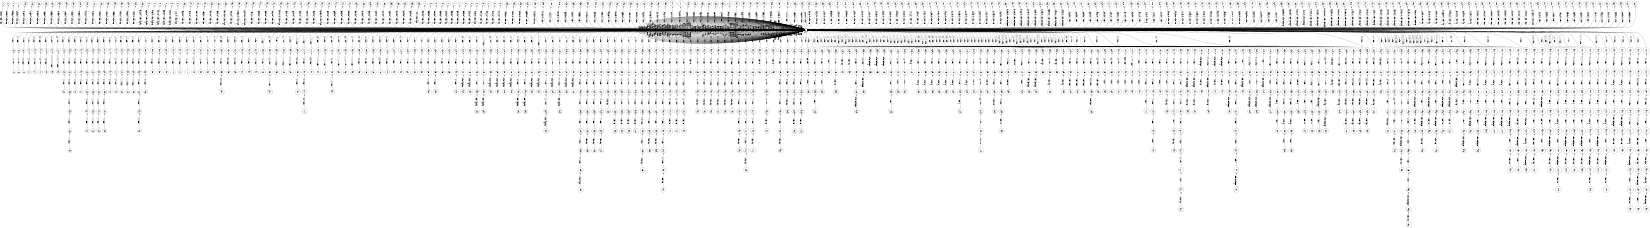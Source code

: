 digraph FST {
rankdir = LR;
size = "8.5,11";
label = "";
center = 1;
orientation = Landscape;
ranksep = "0.4";
nodesep = "0.25";
0 [label = "0", shape = circle, style = bold, fontsize = 14]
	0 -> 0 [label = "the:、/-0.56087", fontsize = 14];
	0 -> 0 [label = "the:た/-0.31363", fontsize = 14];
	0 -> 0 [label = "the:（/-0.22286", fontsize = 14];
	0 -> 0 [label = "the:その/-0.31193", fontsize = 14];
	0 -> 0 [label = "the:の/-0.46103", fontsize = 14];
	0 -> 0 [label = "the:は/-0.3999", fontsize = 14];
	0 -> 1 [label = "the:<eps>/-0.3569", fontsize = 14];
	0 -> 4 [label = "the:<eps>/-0.31222", fontsize = 14];
	0 -> 7 [label = "the:<eps>/-0.43285", fontsize = 14];
	0 -> 10 [label = "the:<eps>/-0.38489", fontsize = 14];
	0 -> 0 [label = "the:この/-0.36216", fontsize = 14];
	0 -> 0 [label = "the:前記/-0.39973", fontsize = 14];
	0 -> 0 [label = "the:する/-0.24789", fontsize = 14];
	0 -> 0 [label = "the:ア/-0.21137", fontsize = 14];
	0 -> 0 [label = "the:本/-0.2343", fontsize = 14];
	0 -> 0 [label = "the:各/-0.23004", fontsize = 14];
	0 -> 0 [label = "the:尚/-0.22102", fontsize = 14];
	0 -> 316 [label = "the:<eps>/-0.22942", fontsize = 14];
	0 -> 312 [label = "the:<eps>/-0.24914", fontsize = 14];
	0 -> 307 [label = "the:<eps>/-0.31313", fontsize = 14];
	0 -> 303 [label = "the:<eps>/-0.28951", fontsize = 14];
	0 -> 297 [label = "the:<eps>/-0.38382", fontsize = 14];
	0 -> 293 [label = "the:<eps>/-0.25842", fontsize = 14];
	0 -> 289 [label = "the:<eps>/-0.34827", fontsize = 14];
	0 -> 284 [label = "the:<eps>/-0.37561", fontsize = 14];
	0 -> 279 [label = "the:<eps>/-0.33526", fontsize = 14];
	0 -> 275 [label = "the:<eps>/-0.41446", fontsize = 14];
	0 -> 271 [label = "the:<eps>/-0.28278", fontsize = 14];
	0 -> 267 [label = "the:<eps>/-0.3508", fontsize = 14];
	0 -> 263 [label = "the:<eps>/-0.16767", fontsize = 14];
	0 -> 258 [label = "the:<eps>/-0.38851", fontsize = 14];
	0 -> 253 [label = "the:<eps>/-0.41082", fontsize = 14];
	0 -> 249 [label = "the:<eps>/-0.57958", fontsize = 14];
	0 -> 245 [label = "the:<eps>/0.24837", fontsize = 14];
	0 -> 320 [label = "display:<eps>/-0.29746", fontsize = 14];
	0 -> 0 [label = "display:表示/-0.71584", fontsize = 14];
	0 -> 13 [label = "display:<eps>/-0.45947", fontsize = 14];
	0 -> 16 [label = "display:<eps>/-0.5006", fontsize = 14];
	0 -> 19 [label = "display:<eps>/-0.41276", fontsize = 14];
	0 -> 0 [label = "display:ディスプレイ/-0.53667", fontsize = 14];
	0 -> 22 [label = "display:<eps>/-0.36933", fontsize = 14];
	0 -> 25 [label = "display:<eps>/-0.3732", fontsize = 14];
	0 -> 0 [label = "display:描画/-0.26418", fontsize = 14];
	0 -> 0 [label = "display:マディスプレイ/-0.37054", fontsize = 14];
	0 -> 65 [label = "may:<eps>/-0.4114", fontsize = 14];
	0 -> 361 [label = "may:<eps>/-0.20435", fontsize = 14];
	0 -> 744 [label = "may:<eps>/-0.15782", fontsize = 14];
	0 -> 737 [label = "may:<eps>/-0.11527", fontsize = 14];
	0 -> 732 [label = "may:<eps>/0.45251", fontsize = 14];
	0 -> 513 [label = "may:<eps>/-0.27138", fontsize = 14];
	0 -> 507 [label = "may:<eps>/-0.13268", fontsize = 14];
	0 -> 502 [label = "may:<eps>/0.067083", fontsize = 14];
	0 -> 495 [label = "may:<eps>/-0.24612", fontsize = 14];
	0 -> 492 [label = "may:<eps>/-0.095807", fontsize = 14];
	0 -> 486 [label = "may:<eps>/0.012694", fontsize = 14];
	0 -> 483 [label = "may:<eps>/0.41661", fontsize = 14];
	0 -> 476 [label = "may:<eps>/-0.33605", fontsize = 14];
	0 -> 468 [label = "may:<eps>/-0.28236", fontsize = 14];
	0 -> 461 [label = "may:<eps>/-0.24297", fontsize = 14];
	0 -> 456 [label = "may:<eps>/-0.071285", fontsize = 14];
	0 -> 451 [label = "may:<eps>/-0.12025", fontsize = 14];
	0 -> 446 [label = "may:<eps>/-0.08799", fontsize = 14];
	0 -> 441 [label = "may:<eps>/-0.18915", fontsize = 14];
	0 -> 436 [label = "may:<eps>/-0.15681", fontsize = 14];
	0 -> 431 [label = "may:<eps>/-0.28085", fontsize = 14];
	0 -> 428 [label = "may:<eps>/-0.096092", fontsize = 14];
	0 -> 422 [label = "may:<eps>/-0.28225", fontsize = 14];
	0 -> 416 [label = "may:<eps>/-0.33699", fontsize = 14];
	0 -> 410 [label = "may:<eps>/-0.23295", fontsize = 14];
	0 -> 401 [label = "may:<eps>/-0.32675", fontsize = 14];
	0 -> 394 [label = "may:<eps>/-0.31286", fontsize = 14];
	0 -> 387 [label = "may:<eps>/-0.38713", fontsize = 14];
	0 -> 379 [label = "may:<eps>/-0.26233", fontsize = 14];
	0 -> 373 [label = "may:<eps>/-0.28891", fontsize = 14];
	0 -> 367 [label = "may:<eps>/-0.31472", fontsize = 14];
	0 -> 355 [label = "may:<eps>/-0.26951", fontsize = 14];
	0 -> 350 [label = "may:<eps>/-0.30046", fontsize = 14];
	0 -> 343 [label = "may:<eps>/-0.36154", fontsize = 14];
	0 -> 336 [label = "may:<eps>/-0.26846", fontsize = 14];
	0 -> 329 [label = "may:<eps>/-0.3", fontsize = 14];
	0 -> 71 [label = "may:<eps>/-0.37306", fontsize = 14];
	0 -> 75 [label = "may:<eps>/-0.33336", fontsize = 14];
	0 -> 79 [label = "may:<eps>/-0.30801", fontsize = 14];
	0 -> 83 [label = "may:<eps>/-0.38852", fontsize = 14];
	0 -> 87 [label = "may:<eps>/-0.36137", fontsize = 14];
	0 -> 0 [label = "may:が/-0.062119", fontsize = 14];
	0 -> 91 [label = "may:<eps>/-0.39335", fontsize = 14];
	0 -> 97 [label = "may:<eps>/-0.31646", fontsize = 14];
	0 -> 0 [label = "may:は/-0.089984", fontsize = 14];
	0 -> 28 [label = "may:<eps>/-0.25508", fontsize = 14];
	0 -> 32 [label = "may:<eps>/-0.43154", fontsize = 14];
	0 -> 39 [label = "may:<eps>/-0.3805", fontsize = 14];
	0 -> 43 [label = "may:<eps>/-0.41866", fontsize = 14];
	0 -> 47 [label = "may:<eps>/-0.44681", fontsize = 14];
	0 -> 53 [label = "may:<eps>/-0.48178", fontsize = 14];
	0 -> 59 [label = "may:<eps>/-0.44704", fontsize = 14];
	0 -> 0 [label = "be:こと/-0.098191", fontsize = 14];
	0 -> 532 [label = "be:<eps>/0.097331", fontsize = 14];
	0 -> 528 [label = "be:<eps>/-0.17836", fontsize = 14];
	0 -> 523 [label = "be:<eps>/-0.27685", fontsize = 14];
	0 -> 519 [label = "be:<eps>/-0.063692", fontsize = 14];
	0 -> 0 [label = "be:も/-0.20881", fontsize = 14];
	0 -> 0 [label = "be:する/-0.41225", fontsize = 14];
	0 -> 0 [label = "be:せ/-0.11237", fontsize = 14];
	0 -> 0 [label = "be:れ/-0.066309", fontsize = 14];
	0 -> 0 [label = "be:を/-0.26589", fontsize = 14];
	0 -> 1054 [label = "be:<eps>/0.25048", fontsize = 14];
	0 -> 1069 [label = ",:<eps>/-0.075116", fontsize = 14];
	0 -> 1061 [label = ",:<eps>/-0.21917", fontsize = 14];
	0 -> 1078 [label = ",:<eps>/-0.034356", fontsize = 14];
	0 -> 542 [label = ",:<eps>/0.055695", fontsize = 14];
	0 -> 539 [label = ",:<eps>/0.13498", fontsize = 14];
	0 -> 535 [label = ",:<eps>/0.35333", fontsize = 14];
	0 -> 0 [label = ",:、/-0.60301", fontsize = 14];
	0 -> 1135 [label = ",:<eps>/0.058114", fontsize = 14];
	0 -> 1128 [label = ",:<eps>/0.032696", fontsize = 14];
	0 -> 0 [label = ",:で/-0.41565", fontsize = 14];
	0 -> 979 [label = ",:<eps>/-0.15686", fontsize = 14];
	0 -> 973 [label = ",:<eps>/-0.099963", fontsize = 14];
	0 -> 967 [label = ",:<eps>/-0.039902", fontsize = 14];
	0 -> 960 [label = ",:<eps>/-0.23669", fontsize = 14];
	0 -> 954 [label = ",:<eps>/-0.16877", fontsize = 14];
	0 -> 947 [label = ",:<eps>/-0.37818", fontsize = 14];
	0 -> 941 [label = ",:<eps>/-0.34796", fontsize = 14];
	0 -> 930 [label = ",:<eps>/-0.096018", fontsize = 14];
	0 -> 922 [label = ",:<eps>/0.037134", fontsize = 14];
	0 -> 0 [label = ",:と/-0.27357", fontsize = 14];
	0 -> 0 [label = ",:に/-0.42948", fontsize = 14];
	0 -> 838 [label = ",:<eps>/-0.19103", fontsize = 14];
	0 -> 0 [label = ",:が/0.10803", fontsize = 14];
	0 -> 0 [label = ",:，/-0.41118", fontsize = 14];
	0 -> 1119 [label = ",:<eps>/-0.10179", fontsize = 14];
	0 -> 1111 [label = ",:<eps>/-0.075946", fontsize = 14];
	0 -> 576 [label = ",:<eps>/-0.38229", fontsize = 14];
	0 -> 579 [label = ",:<eps>/-0.23823", fontsize = 14];
	0 -> 583 [label = ",:<eps>/-0.24693", fontsize = 14];
	0 -> 587 [label = ",:<eps>/-0.37821", fontsize = 14];
	0 -> 591 [label = ",:<eps>/-0.31059", fontsize = 14];
	0 -> 595 [label = ",:<eps>/-0.2664", fontsize = 14];
	0 -> 777 [label = ",:<eps>/-0.042667", fontsize = 14];
	0 -> 773 [label = ",:<eps>/0.43564", fontsize = 14];
	0 -> 768 [label = ",:<eps>/-0.15945", fontsize = 14];
	0 -> 764 [label = ",:<eps>/-0.29154", fontsize = 14];
	0 -> 759 [label = ",:<eps>/-0.35229", fontsize = 14];
	0 -> 754 [label = ",:<eps>/-0.43835", fontsize = 14];
	0 -> 1086 [label = ",:<eps>/-0.025338", fontsize = 14];
	0 -> 1094 [label = ",:<eps>/-0.053314", fontsize = 14];
	0 -> 1102 [label = ",:<eps>/-0.1071", fontsize = 14];
	0 -> 599 [label = ",:<eps>/-0.32654", fontsize = 14];
	0 -> 603 [label = ",:<eps>/-0.29721", fontsize = 14];
	0 -> 608 [label = ",:<eps>/-0.20119", fontsize = 14];
	0 -> 560 [label = "for:<eps>/-0.40423", fontsize = 14];
	0 -> 550 [label = "for:<eps>/0.24696", fontsize = 14];
	0 -> 545 [label = "for:<eps>/-0.07324", fontsize = 14];
	0 -> 1016 [label = "for:<eps>/-0.039352", fontsize = 14];
	0 -> 1010 [label = "for:<eps>/-0.048371", fontsize = 14];
	0 -> 1004 [label = "for:<eps>/-0.063664", fontsize = 14];
	0 -> 997 [label = "for:<eps>/-0.11689", fontsize = 14];
	0 -> 781 [label = "for:<eps>/-0.20732", fontsize = 14];
	0 -> 786 [label = "for:<eps>/-0.12647", fontsize = 14];
	0 -> 795 [label = "for:<eps>/-0.35762", fontsize = 14];
	0 -> 799 [label = "for:<eps>/-0.41395", fontsize = 14];
	0 -> 804 [label = "for:<eps>/-0.16031", fontsize = 14];
	0 -> 809 [label = "for:<eps>/-0.090534", fontsize = 14];
	0 -> 991 [label = "for:<eps>/-0.22203", fontsize = 14];
	0 -> 554 [label = "for:<eps>/-0.4712", fontsize = 14];
	0 -> 984 [label = "for:<eps>/-0.1659", fontsize = 14];
	0 -> 0 [label = "for:の/-0.20795", fontsize = 14];
	0 -> 101 [label = "for:<eps>/-0.14512", fontsize = 14];
	0 -> 104 [label = "for:<eps>/-0.30547", fontsize = 14];
	0 -> 0 [label = "for:で/-0.10217", fontsize = 14];
	0 -> 107 [label = "for:<eps>/-0.14512", fontsize = 14];
	0 -> 110 [label = "for:<eps>/-0.17962", fontsize = 14];
	0 -> 0 [label = "for:する/-0.12819", fontsize = 14];
	0 -> 113 [label = "for:<eps>/-0.13745", fontsize = 14];
	0 -> 0 [label = "for:に/-0.057446", fontsize = 14];
	0 -> 813 [label = "for:<eps>/-0.33546", fontsize = 14];
	0 -> 116 [label = "for:<eps>/-0.26449", fontsize = 14];
	0 -> 0 [label = "for:ため/-0.31039", fontsize = 14];
	0 -> 119 [label = "for:<eps>/-0.45854", fontsize = 14];
	0 -> 0 [label = "for:が/0.0054961", fontsize = 14];
	0 -> 0 [label = "for:を/-0.32004", fontsize = 14];
	0 -> 122 [label = "for:<eps>/-0.21539", fontsize = 14];
	0 -> 125 [label = "for:<eps>/-0.14517", fontsize = 14];
	0 -> 0 [label = "for:用/-0.38118", fontsize = 14];
	0 -> 128 [label = "for:<eps>/-0.35379", fontsize = 14];
	0 -> 557 [label = "for:<eps>/0.22951", fontsize = 14];
	0 -> 138 [label = "example:<eps>/-0.30646", fontsize = 14];
	0 -> 0 [label = "example:例えば/-0.32512", fontsize = 14];
	0 -> 0 [label = "example:例/-0.53595", fontsize = 14];
	0 -> 135 [label = "example:<eps>/-0.50413", fontsize = 14];
	0 -> 0 [label = "example:例示/-0.18377", fontsize = 14];
	0 -> 131 [label = "example:<eps>/-0.19913", fontsize = 14];
	0 -> 0 [label = "example:実施/-0.17996", fontsize = 14];
	0 -> 818 [label = "example:<eps>/-0.23129", fontsize = 14];
	0 -> 0 [label = "example:場合/-0.06542", fontsize = 14];
	0 -> 572 [label = "example:<eps>/-0.18531", fontsize = 14];
	0 -> 568 [label = "example:<eps>/-0.35642", fontsize = 14];
	0 -> 563 [label = "example:<eps>/-0.025658", fontsize = 14];
	0 -> 831 [label = "example:<eps>/0.015671", fontsize = 14];
	0 -> 824 [label = "example:<eps>/-0.34684", fontsize = 14];
	0 -> 0 [label = "a:は/-0.45571", fontsize = 14];
	0 -> 144 [label = "a:<eps>/-0.39478", fontsize = 14];
	0 -> 0 [label = "a:また/-0.28764", fontsize = 14];
	0 -> 147 [label = "a:<eps>/-0.33191", fontsize = 14];
	0 -> 0 [label = "a:さらに/-0.27717", fontsize = 14];
	0 -> 0 [label = "a:する/-0.4215", fontsize = 14];
	0 -> 0 [label = "a:る/-0.33829", fontsize = 14];
	0 -> 0 [label = "a:１/-0.33059", fontsize = 14];
	0 -> 0 [label = "a:ａ/-0.36908", fontsize = 14];
	0 -> 0 [label = "a:半/-0.29268", fontsize = 14];
	0 -> 627 [label = "a:<eps>/-0.36894", fontsize = 14];
	0 -> 0 [label = "a:その/-0.33499", fontsize = 14];
	0 -> 0 [label = "a:た/-0.4067", fontsize = 14];
	0 -> 843 [label = "a:<eps>/-0.20549", fontsize = 14];
	0 -> 849 [label = "a:<eps>/-0.19756", fontsize = 14];
	0 -> 141 [label = "a:<eps>/-0.31884", fontsize = 14];
	0 -> 0 [label = "a:、/-0.53146", fontsize = 14];
	0 -> 0 [label = "a:a/-0.27632", fontsize = 14];
	0 -> 642 [label = "a:<eps>/-0.42697", fontsize = 14];
	0 -> 1142 [label = "a:<eps>/0.06095", fontsize = 14];
	0 -> 638 [label = "a:<eps>/-0.27745", fontsize = 14];
	0 -> 632 [label = "a:<eps>/-0.30457", fontsize = 14];
	0 -> 612 [label = "a:<eps>/-0.47125", fontsize = 14];
	0 -> 1022 [label = "a:<eps>/-0.1978", fontsize = 14];
	0 -> 616 [label = "a:<eps>/0.03071", fontsize = 14];
	0 -> 623 [label = "a:<eps>/-0.34772", fontsize = 14];
	0 -> 0 [label = "crt:有効/0.25737", fontsize = 14];
	0 -> 150 [label = "crt:<eps>/-0.40753", fontsize = 14];
	0 -> 1152 [label = "crt:<eps>/0.05463", fontsize = 14];
	0 -> 0 [label = "crt:器/0.35423", fontsize = 14];
	0 -> 0 [label = "crt:管/0.036124", fontsize = 14];
	0 -> 0 [label = "crt:ｃｒｔ/-0.69502", fontsize = 14];
	0 -> 153 [label = "crt:<eps>/-0.43747", fontsize = 14];
	0 -> 157 [label = "crt:<eps>/-0.35304", fontsize = 14];
	0 -> 160 [label = "crt:<eps>/-0.35304", fontsize = 14];
	0 -> 163 [label = "crt:<eps>/-0.49808", fontsize = 14];
	0 -> 166 [label = "crt:<eps>/0.024628", fontsize = 14];
	0 -> 170 [label = "crt:<eps>/-0.021996", fontsize = 14];
	0 -> 0 [label = "crt:ｃｒｔｃ/-0.22844", fontsize = 14];
	0 -> 1030 [label = "crt:<eps>/0.032531", fontsize = 14];
	0 -> 855 [label = "crt:<eps>/-0.22622", fontsize = 14];
	0 -> 645 [label = "crt:<eps>/-0.37598", fontsize = 14];
	0 -> 1162 [label = "(:<eps>/0.066986", fontsize = 14];
	0 -> 861 [label = "(:<eps>/0.028395", fontsize = 14];
	0 -> 0 [label = "(:(/-0.47486", fontsize = 14];
	0 -> 0 [label = "(:（/-0.73295", fontsize = 14];
	0 -> 0 [label = "(:項/-0.037146", fontsize = 14];
	0 -> 1038 [label = "(:<eps>/0.050494", fontsize = 14];
	0 -> 0 [label = "(:で/0.048951", fontsize = 14];
	0 -> 649 [label = "(:<eps>/-0.46685", fontsize = 14];
	0 -> 653 [label = "(:<eps>/-0.40217", fontsize = 14];
	0 -> 0 [label = "(:を/0.033048", fontsize = 14];
	0 -> 0 [label = "(:に/0.0032179", fontsize = 14];
	0 -> 664 [label = "cathode:<eps>/-0.033093", fontsize = 14];
	0 -> 667 [label = "cathode:<eps>/-0.39293", fontsize = 14];
	0 -> 184 [label = "cathode:<eps>/-0.41916", fontsize = 14];
	0 -> 871 [label = "cathode:<eps>/-0.0775", fontsize = 14];
	0 -> 876 [label = "cathode:<eps>/0.057618", fontsize = 14];
	0 -> 882 [label = "cathode:<eps>/-0.35127", fontsize = 14];
	0 -> 888 [label = "cathode:<eps>/-0.00070072", fontsize = 14];
	0 -> 660 [label = "cathode:<eps>/0.028956", fontsize = 14];
	0 -> 657 [label = "cathode:<eps>/-0.10616", fontsize = 14];
	0 -> 1046 [label = "cathode:<eps>/0.098076", fontsize = 14];
	0 -> 0 [label = "cathode:陰極/-0.67942", fontsize = 14];
	0 -> 175 [label = "cathode:<eps>/-0.45674", fontsize = 14];
	0 -> 0 [label = "cathode:カソード/-0.69935", fontsize = 14];
	0 -> 178 [label = "cathode:<eps>/-0.43061", fontsize = 14];
	0 -> 181 [label = "cathode:<eps>/-0.46126", fontsize = 14];
	0 -> 867 [label = "cathode:<eps>/1.7289", fontsize = 14];
	0 -> 188 [label = "cathode:<eps>/-0.37563", fontsize = 14];
	0 -> 191 [label = "cathode:<eps>/-0.52125", fontsize = 14];
	0 -> 194 [label = "cathode:<eps>/-0.37563", fontsize = 14];
	0 -> 0 [label = "cathode:めっき/0.15092", fontsize = 14];
	0 -> 0 [label = "cathode:正極/-0.16874", fontsize = 14];
	0 -> 0 [label = "cathode:陽極/0.032263", fontsize = 14];
	0 -> 894 [label = "cathode:<eps>/0.040064", fontsize = 14];
	0 -> 900 [label = "cathode:<eps>/0.068465", fontsize = 14];
	0 -> 905 [label = "cathode:<eps>/0.9408", fontsize = 14];
	0 -> 909 [label = "ray:<eps>/0.12524", fontsize = 14];
	0 -> 915 [label = "ray:<eps>/0.10185", fontsize = 14];
	0 -> 688 [label = "ray:<eps>/0.11883", fontsize = 14];
	0 -> 683 [label = "ray:<eps>/-0.0099972", fontsize = 14];
	0 -> 0 [label = "ray:受像/0.11853", fontsize = 14];
	0 -> 0 [label = "ray:熱線/-0.21745", fontsize = 14];
	0 -> 0 [label = "ray:音線/-0.2621", fontsize = 14];
	0 -> 0 [label = "ray:光線/-0.48372", fontsize = 14];
	0 -> 0 [label = "ray:光束/0.21397", fontsize = 14];
	0 -> 197 [label = "ray:<eps>/-0.045626", fontsize = 14];
	0 -> 0 [label = "ray:線/-0.38099", fontsize = 14];
	0 -> 679 [label = "ray:<eps>/0.067759", fontsize = 14];
	0 -> 0 [label = "ray:られ/0.36107", fontsize = 14];
	0 -> 675 [label = "ray:<eps>/0.026994", fontsize = 14];
	0 -> 671 [label = "ray:<eps>/-0.32412", fontsize = 14];
	0 -> 0 [label = "ray:光/-0.049841", fontsize = 14];
	0 -> 209 [label = "tube:<eps>/-0.32081", fontsize = 14];
	0 -> 700 [label = "tube:<eps>/-0.41221", fontsize = 14];
	0 -> 0 [label = "tube:管球/-0.36664", fontsize = 14];
	0 -> 0 [label = "tube:配管/-0.052557", fontsize = 14];
	0 -> 0 [label = "tube:体/0.06538", fontsize = 14];
	0 -> 0 [label = "tube:円筒/0.067588", fontsize = 14];
	0 -> 0 [label = "tube:筒/-0.39956", fontsize = 14];
	0 -> 200 [label = "tube:<eps>/-0.26221", fontsize = 14];
	0 -> 0 [label = "tube:鏡筒/-0.07411", fontsize = 14];
	0 -> 0 [label = "tube:筒部/-0.19998", fontsize = 14];
	0 -> 0 [label = "tube:筒状/-0.20461", fontsize = 14];
	0 -> 0 [label = "tube:管/-0.63055", fontsize = 14];
	0 -> 203 [label = "tube:<eps>/-0.37345", fontsize = 14];
	0 -> 0 [label = "tube:外筒/-0.19943", fontsize = 14];
	0 -> 0 [label = "tube:チューブ/-0.64276", fontsize = 14];
	0 -> 206 [label = "tube:<eps>/-0.25023", fontsize = 14];
	0 -> 0 [label = "tube:管内/-0.33036", fontsize = 14];
	0 -> 0 [label = "tube:パイプ/0.083447", fontsize = 14];
	0 -> 692 [label = "tube:<eps>/-0.20757", fontsize = 14];
	0 -> 708 [label = "tube:<eps>/-0.31131", fontsize = 14];
	0 -> 704 [label = "tube:<eps>/-0.22881", fontsize = 14];
	0 -> 0 [label = "tube:６/0.41952", fontsize = 14];
	0 -> 696 [label = "tube:<eps>/-0.039119", fontsize = 14];
	0 -> 712 [label = "):<eps>/-0.37418", fontsize = 14];
	0 -> 212 [label = "):<eps>/-0.33343", fontsize = 14];
	0 -> 215 [label = "):<eps>/-0.3671", fontsize = 14];
	0 -> 716 [label = "):<eps>/-0.44671", fontsize = 14];
	0 -> 721 [label = "):<eps>/-0.51665", fontsize = 14];
	0 -> 728 [label = "):<eps>/-0.66293", fontsize = 14];
	0 -> 0 [label = "):)/-0.4663", fontsize = 14];
	0 -> 0 [label = "):▼/-0.30433", fontsize = 14];
	0 -> 0 [label = "):）/-0.73157", fontsize = 14];
	0 -> 218 [label = ".:<eps>/-0.37591", fontsize = 14];
	0 -> 0 [label = ".:。/-0.62093", fontsize = 14];
	0 -> 224 [label = ".:<eps>/-0.5232", fontsize = 14];
	0 -> 227 [label = ".:<eps>/-0.67686", fontsize = 14];
	0 -> 231 [label = ".:<eps>/-0.40936", fontsize = 14];
	0 -> 0 [label = ".:る/-0.36042", fontsize = 14];
	0 -> 235 [label = ".:<eps>/-0.70148", fontsize = 14];
	0 -> 238 [label = ".:<eps>/-0.38263", fontsize = 14];
	0 -> 241 [label = ".:<eps>/-0.60702", fontsize = 14];
	0 -> 221 [label = ".:<eps>/-0.56222", fontsize = 14];
1 [label = "1", shape = circle, style = solid, fontsize = 14]
2 [label = "2", shape = circle, style = solid, fontsize = 14]
	2 -> 3 [label = "<eps>:は", fontsize = 14];
3 [label = "3", shape = circle, style = solid, fontsize = 14]
	3 -> 0 [label = "<eps>:、", fontsize = 14];
4 [label = "4", shape = circle, style = solid, fontsize = 14]
5 [label = "5", shape = circle, style = solid, fontsize = 14]
	5 -> 6 [label = "<eps>:は", fontsize = 14];
6 [label = "6", shape = circle, style = solid, fontsize = 14]
	6 -> 0 [label = "<eps>:この", fontsize = 14];
7 [label = "7", shape = circle, style = solid, fontsize = 14]
8 [label = "8", shape = circle, style = solid, fontsize = 14]
	8 -> 9 [label = "<eps>:また", fontsize = 14];
9 [label = "9", shape = circle, style = solid, fontsize = 14]
	9 -> 0 [label = "<eps>:、", fontsize = 14];
10 [label = "10", shape = circle, style = solid, fontsize = 14]
11 [label = "11", shape = circle, style = solid, fontsize = 14]
	11 -> 12 [label = "<eps>:なお", fontsize = 14];
12 [label = "12", shape = circle, style = solid, fontsize = 14]
	12 -> 0 [label = "<eps>:、", fontsize = 14];
13 [label = "13", shape = circle, style = solid, fontsize = 14]
14 [label = "14", shape = circle, style = solid, fontsize = 14]
	14 -> 15 [label = "<eps>:表示", fontsize = 14];
15 [label = "15", shape = circle, style = solid, fontsize = 14]
	15 -> 0 [label = "<eps>:部", fontsize = 14];
16 [label = "16", shape = circle, style = solid, fontsize = 14]
17 [label = "17", shape = circle, style = solid, fontsize = 14]
	17 -> 18 [label = "<eps>:表示", fontsize = 14];
18 [label = "18", shape = circle, style = solid, fontsize = 14]
	18 -> 0 [label = "<eps>:装置", fontsize = 14];
19 [label = "19", shape = circle, style = solid, fontsize = 14]
20 [label = "20", shape = circle, style = solid, fontsize = 14]
	20 -> 21 [label = "<eps>:表示", fontsize = 14];
21 [label = "21", shape = circle, style = solid, fontsize = 14]
	21 -> 0 [label = "<eps>:器", fontsize = 14];
22 [label = "22", shape = circle, style = solid, fontsize = 14]
23 [label = "23", shape = circle, style = solid, fontsize = 14]
	23 -> 24 [label = "<eps>:ディスプレイ", fontsize = 14];
24 [label = "24", shape = circle, style = solid, fontsize = 14]
	24 -> 0 [label = "<eps>:部", fontsize = 14];
25 [label = "25", shape = circle, style = solid, fontsize = 14]
26 [label = "26", shape = circle, style = solid, fontsize = 14]
	26 -> 27 [label = "<eps>:ディスプレイ", fontsize = 14];
27 [label = "27", shape = circle, style = solid, fontsize = 14]
	27 -> 0 [label = "<eps>:装置", fontsize = 14];
28 [label = "28", shape = circle, style = solid, fontsize = 14]
29 [label = "29", shape = circle, style = solid, fontsize = 14]
	29 -> 30 [label = "<eps>:で", fontsize = 14];
30 [label = "30", shape = circle, style = solid, fontsize = 14]
	30 -> 31 [label = "<eps>:よ", fontsize = 14];
31 [label = "31", shape = circle, style = solid, fontsize = 14]
	31 -> 0 [label = "<eps>:い", fontsize = 14];
32 [label = "32", shape = circle, style = solid, fontsize = 14]
33 [label = "33", shape = circle, style = solid, fontsize = 14]
	33 -> 34 [label = "<eps>:と", fontsize = 14];
34 [label = "34", shape = circle, style = solid, fontsize = 14]
	34 -> 35 [label = "<eps>:っ", fontsize = 14];
35 [label = "35", shape = circle, style = solid, fontsize = 14]
	35 -> 36 [label = "<eps>:て", fontsize = 14];
36 [label = "36", shape = circle, style = solid, fontsize = 14]
	36 -> 37 [label = "<eps>:も", fontsize = 14];
37 [label = "37", shape = circle, style = solid, fontsize = 14]
	37 -> 38 [label = "<eps>:よ", fontsize = 14];
38 [label = "38", shape = circle, style = solid, fontsize = 14]
	38 -> 0 [label = "<eps>:い", fontsize = 14];
39 [label = "39", shape = circle, style = solid, fontsize = 14]
40 [label = "40", shape = circle, style = solid, fontsize = 14]
	40 -> 41 [label = "<eps>:て", fontsize = 14];
41 [label = "41", shape = circle, style = solid, fontsize = 14]
	41 -> 42 [label = "<eps>:も", fontsize = 14];
42 [label = "42", shape = circle, style = solid, fontsize = 14]
	42 -> 0 [label = "<eps>:よ", fontsize = 14];
43 [label = "43", shape = circle, style = solid, fontsize = 14]
44 [label = "44", shape = circle, style = solid, fontsize = 14]
	44 -> 45 [label = "<eps>:て", fontsize = 14];
45 [label = "45", shape = circle, style = solid, fontsize = 14]
	45 -> 46 [label = "<eps>:も", fontsize = 14];
46 [label = "46", shape = circle, style = solid, fontsize = 14]
	46 -> 0 [label = "<eps>:良", fontsize = 14];
47 [label = "47", shape = circle, style = solid, fontsize = 14]
48 [label = "48", shape = circle, style = solid, fontsize = 14]
	48 -> 49 [label = "<eps>:て", fontsize = 14];
49 [label = "49", shape = circle, style = solid, fontsize = 14]
	49 -> 50 [label = "<eps>:も", fontsize = 14];
50 [label = "50", shape = circle, style = solid, fontsize = 14]
	50 -> 51 [label = "<eps>:良", fontsize = 14];
51 [label = "51", shape = circle, style = solid, fontsize = 14]
	51 -> 52 [label = "<eps>:い", fontsize = 14];
52 [label = "52", shape = circle, style = solid, fontsize = 14]
	52 -> 0 [label = "<eps>:が", fontsize = 14];
53 [label = "53", shape = circle, style = solid, fontsize = 14]
54 [label = "54", shape = circle, style = solid, fontsize = 14]
	54 -> 55 [label = "<eps>:し", fontsize = 14];
55 [label = "55", shape = circle, style = solid, fontsize = 14]
	55 -> 56 [label = "<eps>:て", fontsize = 14];
56 [label = "56", shape = circle, style = solid, fontsize = 14]
	56 -> 57 [label = "<eps>:も", fontsize = 14];
57 [label = "57", shape = circle, style = solid, fontsize = 14]
	57 -> 58 [label = "<eps>:よ", fontsize = 14];
58 [label = "58", shape = circle, style = solid, fontsize = 14]
	58 -> 0 [label = "<eps>:い", fontsize = 14];
59 [label = "59", shape = circle, style = solid, fontsize = 14]
60 [label = "60", shape = circle, style = solid, fontsize = 14]
	60 -> 61 [label = "<eps>:し", fontsize = 14];
61 [label = "61", shape = circle, style = solid, fontsize = 14]
	61 -> 62 [label = "<eps>:て", fontsize = 14];
62 [label = "62", shape = circle, style = solid, fontsize = 14]
	62 -> 63 [label = "<eps>:も", fontsize = 14];
63 [label = "63", shape = circle, style = solid, fontsize = 14]
	63 -> 64 [label = "<eps>:良", fontsize = 14];
64 [label = "64", shape = circle, style = solid, fontsize = 14]
	64 -> 0 [label = "<eps>:い", fontsize = 14];
65 [label = "65", shape = circle, style = solid, fontsize = 14]
66 [label = "66", shape = circle, style = solid, fontsize = 14]
	66 -> 67 [label = "<eps>:い", fontsize = 14];
67 [label = "67", shape = circle, style = solid, fontsize = 14]
	67 -> 68 [label = "<eps>:て", fontsize = 14];
68 [label = "68", shape = circle, style = solid, fontsize = 14]
	68 -> 69 [label = "<eps>:も", fontsize = 14];
69 [label = "69", shape = circle, style = solid, fontsize = 14]
	69 -> 70 [label = "<eps>:よ", fontsize = 14];
70 [label = "70", shape = circle, style = solid, fontsize = 14]
	70 -> 0 [label = "<eps>:い", fontsize = 14];
71 [label = "71", shape = circle, style = solid, fontsize = 14]
72 [label = "72", shape = circle, style = solid, fontsize = 14]
	72 -> 73 [label = "<eps>:も", fontsize = 14];
73 [label = "73", shape = circle, style = solid, fontsize = 14]
	73 -> 74 [label = "<eps>:よ", fontsize = 14];
74 [label = "74", shape = circle, style = solid, fontsize = 14]
	74 -> 0 [label = "<eps>:い", fontsize = 14];
75 [label = "75", shape = circle, style = solid, fontsize = 14]
76 [label = "76", shape = circle, style = solid, fontsize = 14]
	76 -> 77 [label = "<eps>:も", fontsize = 14];
77 [label = "77", shape = circle, style = solid, fontsize = 14]
	77 -> 78 [label = "<eps>:かま", fontsize = 14];
78 [label = "78", shape = circle, style = solid, fontsize = 14]
	78 -> 0 [label = "<eps>:わ", fontsize = 14];
79 [label = "79", shape = circle, style = solid, fontsize = 14]
80 [label = "80", shape = circle, style = solid, fontsize = 14]
	80 -> 81 [label = "<eps>:こと", fontsize = 14];
81 [label = "81", shape = circle, style = solid, fontsize = 14]
	81 -> 82 [label = "<eps>:も", fontsize = 14];
82 [label = "82", shape = circle, style = solid, fontsize = 14]
	82 -> 0 [label = "<eps>:可能", fontsize = 14];
83 [label = "83", shape = circle, style = solid, fontsize = 14]
84 [label = "84", shape = circle, style = solid, fontsize = 14]
	84 -> 85 [label = "<eps>:こと", fontsize = 14];
85 [label = "85", shape = circle, style = solid, fontsize = 14]
	85 -> 86 [label = "<eps>:も", fontsize = 14];
86 [label = "86", shape = circle, style = solid, fontsize = 14]
	86 -> 0 [label = "<eps>:でき", fontsize = 14];
87 [label = "87", shape = circle, style = solid, fontsize = 14]
88 [label = "88", shape = circle, style = solid, fontsize = 14]
	88 -> 89 [label = "<eps>:こと", fontsize = 14];
89 [label = "89", shape = circle, style = solid, fontsize = 14]
	89 -> 90 [label = "<eps>:が", fontsize = 14];
90 [label = "90", shape = circle, style = solid, fontsize = 14]
	90 -> 0 [label = "<eps>:でき", fontsize = 14];
91 [label = "91", shape = circle, style = solid, fontsize = 14]
92 [label = "92", shape = circle, style = solid, fontsize = 14]
	92 -> 93 [label = "<eps>:あ", fontsize = 14];
93 [label = "93", shape = circle, style = solid, fontsize = 14]
	93 -> 94 [label = "<eps>:っ", fontsize = 14];
94 [label = "94", shape = circle, style = solid, fontsize = 14]
	94 -> 95 [label = "<eps>:て", fontsize = 14];
95 [label = "95", shape = circle, style = solid, fontsize = 14]
	95 -> 96 [label = "<eps>:も", fontsize = 14];
96 [label = "96", shape = circle, style = solid, fontsize = 14]
	96 -> 0 [label = "<eps>:よ", fontsize = 14];
97 [label = "97", shape = circle, style = solid, fontsize = 14]
98 [label = "98", shape = circle, style = solid, fontsize = 14]
	98 -> 99 [label = "<eps>:ば", fontsize = 14];
99 [label = "99", shape = circle, style = solid, fontsize = 14]
	99 -> 100 [label = "<eps>:よ", fontsize = 14];
100 [label = "100", shape = circle, style = solid, fontsize = 14]
	100 -> 0 [label = "<eps>:い", fontsize = 14];
101 [label = "101", shape = circle, style = solid, fontsize = 14]
102 [label = "102", shape = circle, style = solid, fontsize = 14]
	102 -> 103 [label = "<eps>:の", fontsize = 14];
103 [label = "103", shape = circle, style = solid, fontsize = 14]
	103 -> 0 [label = "<eps>:で", fontsize = 14];
104 [label = "104", shape = circle, style = solid, fontsize = 14]
105 [label = "105", shape = circle, style = solid, fontsize = 14]
	105 -> 106 [label = "<eps>:の", fontsize = 14];
106 [label = "106", shape = circle, style = solid, fontsize = 14]
	106 -> 0 [label = "<eps>:ため", fontsize = 14];
107 [label = "107", shape = circle, style = solid, fontsize = 14]
108 [label = "108", shape = circle, style = solid, fontsize = 14]
	108 -> 109 [label = "<eps>:で", fontsize = 14];
109 [label = "109", shape = circle, style = solid, fontsize = 14]
	109 -> 0 [label = "<eps>:の", fontsize = 14];
110 [label = "110", shape = circle, style = solid, fontsize = 14]
111 [label = "111", shape = circle, style = solid, fontsize = 14]
	111 -> 112 [label = "<eps>:で", fontsize = 14];
112 [label = "112", shape = circle, style = solid, fontsize = 14]
	112 -> 0 [label = "<eps>:あ", fontsize = 14];
113 [label = "113", shape = circle, style = solid, fontsize = 14]
114 [label = "114", shape = circle, style = solid, fontsize = 14]
	114 -> 115 [label = "<eps>:する", fontsize = 14];
115 [label = "115", shape = circle, style = solid, fontsize = 14]
	115 -> 0 [label = "<eps>:の", fontsize = 14];
116 [label = "116", shape = circle, style = solid, fontsize = 14]
117 [label = "117", shape = circle, style = solid, fontsize = 14]
	117 -> 118 [label = "<eps>:に", fontsize = 14];
118 [label = "118", shape = circle, style = solid, fontsize = 14]
	118 -> 0 [label = "<eps>:対", fontsize = 14];
119 [label = "119", shape = circle, style = solid, fontsize = 14]
120 [label = "120", shape = circle, style = solid, fontsize = 14]
	120 -> 121 [label = "<eps>:ため", fontsize = 14];
121 [label = "121", shape = circle, style = solid, fontsize = 14]
	121 -> 0 [label = "<eps>:の", fontsize = 14];
122 [label = "122", shape = circle, style = solid, fontsize = 14]
123 [label = "123", shape = circle, style = solid, fontsize = 14]
	123 -> 124 [label = "<eps>:対", fontsize = 14];
124 [label = "124", shape = circle, style = solid, fontsize = 14]
	124 -> 0 [label = "<eps>:する", fontsize = 14];
125 [label = "125", shape = circle, style = solid, fontsize = 14]
126 [label = "126", shape = circle, style = solid, fontsize = 14]
	126 -> 127 [label = "<eps>:など", fontsize = 14];
127 [label = "127", shape = circle, style = solid, fontsize = 14]
	127 -> 0 [label = "<eps>:の", fontsize = 14];
128 [label = "128", shape = circle, style = solid, fontsize = 14]
129 [label = "129", shape = circle, style = solid, fontsize = 14]
	129 -> 130 [label = "<eps>:用", fontsize = 14];
130 [label = "130", shape = circle, style = solid, fontsize = 14]
	130 -> 0 [label = "<eps>:の", fontsize = 14];
131 [label = "131", shape = circle, style = solid, fontsize = 14]
132 [label = "132", shape = circle, style = solid, fontsize = 14]
	132 -> 133 [label = "<eps>:実施", fontsize = 14];
133 [label = "133", shape = circle, style = solid, fontsize = 14]
	133 -> 134 [label = "<eps>:の", fontsize = 14];
134 [label = "134", shape = circle, style = solid, fontsize = 14]
	134 -> 0 [label = "<eps>:形態", fontsize = 14];
135 [label = "135", shape = circle, style = solid, fontsize = 14]
136 [label = "136", shape = circle, style = solid, fontsize = 14]
	136 -> 137 [label = "<eps>:実施", fontsize = 14];
137 [label = "137", shape = circle, style = solid, fontsize = 14]
	137 -> 0 [label = "<eps>:例", fontsize = 14];
138 [label = "138", shape = circle, style = solid, fontsize = 14]
139 [label = "139", shape = circle, style = solid, fontsize = 14]
	139 -> 140 [label = "<eps>:具体", fontsize = 14];
140 [label = "140", shape = circle, style = solid, fontsize = 14]
	140 -> 0 [label = "<eps>:例", fontsize = 14];
141 [label = "141", shape = circle, style = solid, fontsize = 14]
142 [label = "142", shape = circle, style = solid, fontsize = 14]
	142 -> 143 [label = "<eps>:、", fontsize = 14];
143 [label = "143", shape = circle, style = solid, fontsize = 14]
	143 -> 0 [label = "<eps>:これ", fontsize = 14];
144 [label = "144", shape = circle, style = solid, fontsize = 14]
145 [label = "145", shape = circle, style = solid, fontsize = 14]
	145 -> 146 [label = "<eps>:は", fontsize = 14];
146 [label = "146", shape = circle, style = solid, fontsize = 14]
	146 -> 0 [label = "<eps>:、", fontsize = 14];
147 [label = "147", shape = circle, style = solid, fontsize = 14]
148 [label = "148", shape = circle, style = solid, fontsize = 14]
	148 -> 149 [label = "<eps>:また", fontsize = 14];
149 [label = "149", shape = circle, style = solid, fontsize = 14]
	149 -> 0 [label = "<eps>:、", fontsize = 14];
150 [label = "150", shape = circle, style = solid, fontsize = 14]
151 [label = "151", shape = circle, style = solid, fontsize = 14]
	151 -> 152 [label = "<eps>:式", fontsize = 14];
152 [label = "152", shape = circle, style = solid, fontsize = 14]
	152 -> 0 [label = "<eps>:ｃｒｔ", fontsize = 14];
153 [label = "153", shape = circle, style = solid, fontsize = 14]
154 [label = "154", shape = circle, style = solid, fontsize = 14]
	154 -> 155 [label = "<eps>:ｃｒｔ", fontsize = 14];
155 [label = "155", shape = circle, style = solid, fontsize = 14]
	155 -> 156 [label = "<eps>:表示", fontsize = 14];
156 [label = "156", shape = circle, style = solid, fontsize = 14]
	156 -> 0 [label = "<eps>:装置", fontsize = 14];
157 [label = "157", shape = circle, style = solid, fontsize = 14]
158 [label = "158", shape = circle, style = solid, fontsize = 14]
	158 -> 159 [label = "<eps>:ｃｒｔ", fontsize = 14];
159 [label = "159", shape = circle, style = solid, fontsize = 14]
	159 -> 0 [label = "<eps>:−", fontsize = 14];
160 [label = "160", shape = circle, style = solid, fontsize = 14]
161 [label = "161", shape = circle, style = solid, fontsize = 14]
	161 -> 162 [label = "<eps>:ｃｒｔ", fontsize = 14];
162 [label = "162", shape = circle, style = solid, fontsize = 14]
	162 -> 0 [label = "<eps>:内部", fontsize = 14];
163 [label = "163", shape = circle, style = solid, fontsize = 14]
164 [label = "164", shape = circle, style = solid, fontsize = 14]
	164 -> 165 [label = "<eps>:ブラウン", fontsize = 14];
165 [label = "165", shape = circle, style = solid, fontsize = 14]
	165 -> 0 [label = "<eps>:管", fontsize = 14];
166 [label = "166", shape = circle, style = solid, fontsize = 14]
167 [label = "167", shape = circle, style = solid, fontsize = 14]
	167 -> 168 [label = "<eps>:冷", fontsize = 14];
168 [label = "168", shape = circle, style = solid, fontsize = 14]
	168 -> 169 [label = "<eps>:陰極", fontsize = 14];
169 [label = "169", shape = circle, style = solid, fontsize = 14]
	169 -> 0 [label = "<eps>:カソード", fontsize = 14];
170 [label = "170", shape = circle, style = solid, fontsize = 14]
171 [label = "171", shape = circle, style = solid, fontsize = 14]
	171 -> 172 [label = "<eps>:陰極", fontsize = 14];
172 [label = "172", shape = circle, style = solid, fontsize = 14]
	172 -> 173 [label = "<eps>:線", fontsize = 14];
173 [label = "173", shape = circle, style = solid, fontsize = 14]
	173 -> 174 [label = "<eps>:管", fontsize = 14];
174 [label = "174", shape = circle, style = solid, fontsize = 14]
	174 -> 0 [label = "<eps>:バルブ", fontsize = 14];
175 [label = "175", shape = circle, style = solid, fontsize = 14]
176 [label = "176", shape = circle, style = solid, fontsize = 14]
	176 -> 177 [label = "<eps>:陰極", fontsize = 14];
177 [label = "177", shape = circle, style = solid, fontsize = 14]
	177 -> 0 [label = "<eps>:カソード", fontsize = 14];
178 [label = "178", shape = circle, style = solid, fontsize = 14]
179 [label = "179", shape = circle, style = solid, fontsize = 14]
	179 -> 180 [label = "<eps>:カソード", fontsize = 14];
180 [label = "180", shape = circle, style = solid, fontsize = 14]
	180 -> 0 [label = "<eps>:構造", fontsize = 14];
181 [label = "181", shape = circle, style = solid, fontsize = 14]
182 [label = "182", shape = circle, style = solid, fontsize = 14]
	182 -> 183 [label = "<eps>:カソード", fontsize = 14];
183 [label = "183", shape = circle, style = solid, fontsize = 14]
	183 -> 0 [label = "<eps>:側", fontsize = 14];
184 [label = "184", shape = circle, style = solid, fontsize = 14]
185 [label = "185", shape = circle, style = solid, fontsize = 14]
	185 -> 186 [label = "<eps>:カソード", fontsize = 14];
186 [label = "186", shape = circle, style = solid, fontsize = 14]
	186 -> 187 [label = "<eps>:側", fontsize = 14];
187 [label = "187", shape = circle, style = solid, fontsize = 14]
	187 -> 0 [label = "<eps>:電極", fontsize = 14];
188 [label = "188", shape = circle, style = solid, fontsize = 14]
189 [label = "189", shape = circle, style = solid, fontsize = 14]
	189 -> 190 [label = "<eps>:カソード", fontsize = 14];
190 [label = "190", shape = circle, style = solid, fontsize = 14]
	190 -> 0 [label = "<eps>:端", fontsize = 14];
191 [label = "191", shape = circle, style = solid, fontsize = 14]
192 [label = "192", shape = circle, style = solid, fontsize = 14]
	192 -> 193 [label = "<eps>:カソード", fontsize = 14];
193 [label = "193", shape = circle, style = solid, fontsize = 14]
	193 -> 0 [label = "<eps>:電極", fontsize = 14];
194 [label = "194", shape = circle, style = solid, fontsize = 14]
195 [label = "195", shape = circle, style = solid, fontsize = 14]
	195 -> 196 [label = "<eps>:カソード", fontsize = 14];
196 [label = "196", shape = circle, style = solid, fontsize = 14]
	196 -> 0 [label = "<eps>:極", fontsize = 14];
197 [label = "197", shape = circle, style = solid, fontsize = 14]
198 [label = "198", shape = circle, style = solid, fontsize = 14]
	198 -> 199 [label = "<eps>:線", fontsize = 14];
199 [label = "199", shape = circle, style = solid, fontsize = 14]
	199 -> 0 [label = "<eps>:使用", fontsize = 14];
200 [label = "200", shape = circle, style = solid, fontsize = 14]
201 [label = "201", shape = circle, style = solid, fontsize = 14]
	201 -> 202 [label = "<eps>:筒", fontsize = 14];
202 [label = "202", shape = circle, style = solid, fontsize = 14]
	202 -> 0 [label = "<eps>:体", fontsize = 14];
203 [label = "203", shape = circle, style = solid, fontsize = 14]
204 [label = "204", shape = circle, style = solid, fontsize = 14]
	204 -> 205 [label = "<eps>:管", fontsize = 14];
205 [label = "205", shape = circle, style = solid, fontsize = 14]
	205 -> 0 [label = "<eps>:部", fontsize = 14];
206 [label = "206", shape = circle, style = solid, fontsize = 14]
207 [label = "207", shape = circle, style = solid, fontsize = 14]
	207 -> 208 [label = "<eps>:管状", fontsize = 14];
208 [label = "208", shape = circle, style = solid, fontsize = 14]
	208 -> 0 [label = "<eps>:体", fontsize = 14];
209 [label = "209", shape = circle, style = solid, fontsize = 14]
210 [label = "210", shape = circle, style = solid, fontsize = 14]
	210 -> 211 [label = "<eps>:視", fontsize = 14];
211 [label = "211", shape = circle, style = solid, fontsize = 14]
	211 -> 0 [label = "<eps>:管", fontsize = 14];
212 [label = "212", shape = circle, style = solid, fontsize = 14]
213 [label = "213", shape = circle, style = solid, fontsize = 14]
	213 -> 214 [label = "<eps>:)", fontsize = 14];
214 [label = "214", shape = circle, style = solid, fontsize = 14]
	214 -> 0 [label = "<eps>:．", fontsize = 14];
215 [label = "215", shape = circle, style = solid, fontsize = 14]
216 [label = "216", shape = circle, style = solid, fontsize = 14]
	216 -> 217 [label = "<eps>:）", fontsize = 14];
217 [label = "217", shape = circle, style = solid, fontsize = 14]
	217 -> 0 [label = "<eps>:参照", fontsize = 14];
218 [label = "218", shape = circle, style = solid, fontsize = 14]
219 [label = "219", shape = circle, style = solid, fontsize = 14]
	219 -> 220 [label = "<eps>:た", fontsize = 14];
220 [label = "220", shape = circle, style = solid, fontsize = 14]
	220 -> 0 [label = "<eps>:。", fontsize = 14];
221 [label = "221", shape = circle, style = solid, fontsize = 14]
222 [label = "222", shape = circle, style = solid, fontsize = 14]
	222 -> 223 [label = "<eps>:する", fontsize = 14];
223 [label = "223", shape = circle, style = solid, fontsize = 14]
	223 -> 0 [label = "<eps>:。", fontsize = 14];
224 [label = "224", shape = circle, style = solid, fontsize = 14]
225 [label = "225", shape = circle, style = solid, fontsize = 14]
	225 -> 226 [label = "<eps>:い", fontsize = 14];
226 [label = "226", shape = circle, style = solid, fontsize = 14]
	226 -> 0 [label = "<eps>:。", fontsize = 14];
227 [label = "227", shape = circle, style = solid, fontsize = 14]
228 [label = "228", shape = circle, style = solid, fontsize = 14]
	228 -> 229 [label = "<eps>:い", fontsize = 14];
229 [label = "229", shape = circle, style = solid, fontsize = 14]
	229 -> 230 [label = "<eps>:る", fontsize = 14];
230 [label = "230", shape = circle, style = solid, fontsize = 14]
	230 -> 0 [label = "<eps>:。", fontsize = 14];
231 [label = "231", shape = circle, style = solid, fontsize = 14]
232 [label = "232", shape = circle, style = solid, fontsize = 14]
	232 -> 233 [label = "<eps>:い", fontsize = 14];
233 [label = "233", shape = circle, style = solid, fontsize = 14]
	233 -> 234 [label = "<eps>:く", fontsize = 14];
234 [label = "234", shape = circle, style = solid, fontsize = 14]
	234 -> 0 [label = "<eps>:。", fontsize = 14];
235 [label = "235", shape = circle, style = solid, fontsize = 14]
236 [label = "236", shape = circle, style = solid, fontsize = 14]
	236 -> 237 [label = "<eps>:る", fontsize = 14];
237 [label = "237", shape = circle, style = solid, fontsize = 14]
	237 -> 0 [label = "<eps>:。", fontsize = 14];
238 [label = "238", shape = circle, style = solid, fontsize = 14]
239 [label = "239", shape = circle, style = solid, fontsize = 14]
	239 -> 240 [label = "<eps>:う", fontsize = 14];
240 [label = "240", shape = circle, style = solid, fontsize = 14]
	240 -> 0 [label = "<eps>:。", fontsize = 14];
241 [label = "241", shape = circle, style = solid, fontsize = 14]
242 [label = "242", shape = circle, style = solid, fontsize = 14]
	242 -> 243 [label = "<eps>:あ", fontsize = 14];
243 [label = "243", shape = circle, style = solid, fontsize = 14]
	243 -> 244 [label = "<eps>:る", fontsize = 14];
244 [label = "244", shape = circle, style = solid, fontsize = 14]
	244 -> 0 [label = "<eps>:。", fontsize = 14];
245 [label = "245", shape = circle, style = solid, fontsize = 14]
246 [label = "246", shape = circle, style = solid, fontsize = 14]
	246 -> 247 [label = "display:<eps>", fontsize = 14];
247 [label = "247", shape = circle, style = solid, fontsize = 14]
	247 -> 248 [label = "<eps>:、", fontsize = 14];
248 [label = "248", shape = circle, style = solid, fontsize = 14]
	248 -> 0 [label = "<eps>:各種", fontsize = 14];
249 [label = "249", shape = circle, style = solid, fontsize = 14]
250 [label = "250", shape = circle, style = solid, fontsize = 14]
	250 -> 251 [label = "display:<eps>", fontsize = 14];
251 [label = "251", shape = circle, style = solid, fontsize = 14]
	251 -> 252 [label = "<eps>:、", fontsize = 14];
252 [label = "252", shape = circle, style = solid, fontsize = 14]
	252 -> 0 [label = "<eps>:表示", fontsize = 14];
253 [label = "253", shape = circle, style = solid, fontsize = 14]
254 [label = "254", shape = circle, style = solid, fontsize = 14]
	254 -> 255 [label = "display:<eps>", fontsize = 14];
255 [label = "255", shape = circle, style = solid, fontsize = 14]
	255 -> 256 [label = "<eps>:、", fontsize = 14];
256 [label = "256", shape = circle, style = solid, fontsize = 14]
	256 -> 257 [label = "<eps>:表示", fontsize = 14];
257 [label = "257", shape = circle, style = solid, fontsize = 14]
	257 -> 0 [label = "<eps>:部", fontsize = 14];
258 [label = "258", shape = circle, style = solid, fontsize = 14]
259 [label = "259", shape = circle, style = solid, fontsize = 14]
	259 -> 260 [label = "display:<eps>", fontsize = 14];
260 [label = "260", shape = circle, style = solid, fontsize = 14]
	260 -> 261 [label = "<eps>:、", fontsize = 14];
261 [label = "261", shape = circle, style = solid, fontsize = 14]
	261 -> 262 [label = "<eps>:表示", fontsize = 14];
262 [label = "262", shape = circle, style = solid, fontsize = 14]
	262 -> 0 [label = "<eps>:ディスプレイ", fontsize = 14];
263 [label = "263", shape = circle, style = solid, fontsize = 14]
264 [label = "264", shape = circle, style = solid, fontsize = 14]
	264 -> 265 [label = "display:<eps>", fontsize = 14];
265 [label = "265", shape = circle, style = solid, fontsize = 14]
	265 -> 266 [label = "<eps>:、", fontsize = 14];
266 [label = "266", shape = circle, style = solid, fontsize = 14]
	266 -> 0 [label = "<eps>:描画", fontsize = 14];
267 [label = "267", shape = circle, style = solid, fontsize = 14]
268 [label = "268", shape = circle, style = solid, fontsize = 14]
	268 -> 269 [label = "display:<eps>", fontsize = 14];
269 [label = "269", shape = circle, style = solid, fontsize = 14]
	269 -> 270 [label = "<eps>:た", fontsize = 14];
270 [label = "270", shape = circle, style = solid, fontsize = 14]
	270 -> 0 [label = "<eps>:表示", fontsize = 14];
271 [label = "271", shape = circle, style = solid, fontsize = 14]
272 [label = "272", shape = circle, style = solid, fontsize = 14]
	272 -> 273 [label = "display:<eps>", fontsize = 14];
273 [label = "273", shape = circle, style = solid, fontsize = 14]
	273 -> 274 [label = "<eps>:その", fontsize = 14];
274 [label = "274", shape = circle, style = solid, fontsize = 14]
	274 -> 0 [label = "<eps>:表示", fontsize = 14];
275 [label = "275", shape = circle, style = solid, fontsize = 14]
276 [label = "276", shape = circle, style = solid, fontsize = 14]
	276 -> 277 [label = "display:<eps>", fontsize = 14];
277 [label = "277", shape = circle, style = solid, fontsize = 14]
	277 -> 278 [label = "<eps>:の", fontsize = 14];
278 [label = "278", shape = circle, style = solid, fontsize = 14]
	278 -> 0 [label = "<eps>:表示", fontsize = 14];
279 [label = "279", shape = circle, style = solid, fontsize = 14]
280 [label = "280", shape = circle, style = solid, fontsize = 14]
	280 -> 281 [label = "display:<eps>", fontsize = 14];
281 [label = "281", shape = circle, style = solid, fontsize = 14]
	281 -> 282 [label = "<eps>:の", fontsize = 14];
282 [label = "282", shape = circle, style = solid, fontsize = 14]
	282 -> 283 [label = "<eps>:表示", fontsize = 14];
283 [label = "283", shape = circle, style = solid, fontsize = 14]
	283 -> 0 [label = "<eps>:部", fontsize = 14];
284 [label = "284", shape = circle, style = solid, fontsize = 14]
285 [label = "285", shape = circle, style = solid, fontsize = 14]
	285 -> 286 [label = "display:<eps>", fontsize = 14];
286 [label = "286", shape = circle, style = solid, fontsize = 14]
	286 -> 287 [label = "<eps>:は", fontsize = 14];
287 [label = "287", shape = circle, style = solid, fontsize = 14]
	287 -> 288 [label = "<eps>:、", fontsize = 14];
288 [label = "288", shape = circle, style = solid, fontsize = 14]
	288 -> 0 [label = "<eps>:表示", fontsize = 14];
289 [label = "289", shape = circle, style = solid, fontsize = 14]
290 [label = "290", shape = circle, style = solid, fontsize = 14]
	290 -> 291 [label = "display:<eps>", fontsize = 14];
291 [label = "291", shape = circle, style = solid, fontsize = 14]
	291 -> 292 [label = "<eps>:は", fontsize = 14];
292 [label = "292", shape = circle, style = solid, fontsize = 14]
	292 -> 0 [label = "<eps>:表示", fontsize = 14];
293 [label = "293", shape = circle, style = solid, fontsize = 14]
294 [label = "294", shape = circle, style = solid, fontsize = 14]
	294 -> 295 [label = "display:<eps>", fontsize = 14];
295 [label = "295", shape = circle, style = solid, fontsize = 14]
	295 -> 296 [label = "<eps>:は", fontsize = 14];
296 [label = "296", shape = circle, style = solid, fontsize = 14]
	296 -> 0 [label = "<eps>:ディスプレー", fontsize = 14];
297 [label = "297", shape = circle, style = solid, fontsize = 14]
298 [label = "298", shape = circle, style = solid, fontsize = 14]
	298 -> 299 [label = "display:<eps>", fontsize = 14];
299 [label = "299", shape = circle, style = solid, fontsize = 14]
	299 -> 300 [label = "<eps>:また", fontsize = 14];
300 [label = "300", shape = circle, style = solid, fontsize = 14]
	300 -> 301 [label = "<eps>:、", fontsize = 14];
301 [label = "301", shape = circle, style = solid, fontsize = 14]
	301 -> 302 [label = "<eps>:表示", fontsize = 14];
302 [label = "302", shape = circle, style = solid, fontsize = 14]
	302 -> 0 [label = "<eps>:器", fontsize = 14];
303 [label = "303", shape = circle, style = solid, fontsize = 14]
304 [label = "304", shape = circle, style = solid, fontsize = 14]
	304 -> 305 [label = "display:<eps>", fontsize = 14];
305 [label = "305", shape = circle, style = solid, fontsize = 14]
	305 -> 306 [label = "<eps>:この", fontsize = 14];
306 [label = "306", shape = circle, style = solid, fontsize = 14]
	306 -> 0 [label = "<eps>:表示", fontsize = 14];
307 [label = "307", shape = circle, style = solid, fontsize = 14]
308 [label = "308", shape = circle, style = solid, fontsize = 14]
	308 -> 309 [label = "display:<eps>", fontsize = 14];
309 [label = "309", shape = circle, style = solid, fontsize = 14]
	309 -> 310 [label = "<eps>:この", fontsize = 14];
310 [label = "310", shape = circle, style = solid, fontsize = 14]
	310 -> 311 [label = "<eps>:表示", fontsize = 14];
311 [label = "311", shape = circle, style = solid, fontsize = 14]
	311 -> 0 [label = "<eps>:器", fontsize = 14];
312 [label = "312", shape = circle, style = solid, fontsize = 14]
313 [label = "313", shape = circle, style = solid, fontsize = 14]
	313 -> 314 [label = "display:<eps>", fontsize = 14];
314 [label = "314", shape = circle, style = solid, fontsize = 14]
	314 -> 315 [label = "<eps>:り", fontsize = 14];
315 [label = "315", shape = circle, style = solid, fontsize = 14]
	315 -> 0 [label = "<eps>:表示", fontsize = 14];
316 [label = "316", shape = circle, style = solid, fontsize = 14]
317 [label = "317", shape = circle, style = solid, fontsize = 14]
	317 -> 318 [label = "display:<eps>", fontsize = 14];
318 [label = "318", shape = circle, style = solid, fontsize = 14]
	318 -> 319 [label = "<eps>:・", fontsize = 14];
319 [label = "319", shape = circle, style = solid, fontsize = 14]
	319 -> 0 [label = "<eps>:表示", fontsize = 14];
320 [label = "320", shape = circle, style = solid, fontsize = 14]
321 [label = "321", shape = circle, style = solid, fontsize = 14]
	321 -> 322 [label = "may:<eps>", fontsize = 14];
322 [label = "322", shape = circle, style = solid, fontsize = 14]
	322 -> 323 [label = "<eps>:表示", fontsize = 14];
323 [label = "323", shape = circle, style = solid, fontsize = 14]
	323 -> 324 [label = "<eps>:に", fontsize = 14];
324 [label = "324", shape = circle, style = solid, fontsize = 14]
	324 -> 325 [label = "<eps>:し", fontsize = 14];
325 [label = "325", shape = circle, style = solid, fontsize = 14]
	325 -> 326 [label = "<eps>:て", fontsize = 14];
326 [label = "326", shape = circle, style = solid, fontsize = 14]
	326 -> 327 [label = "<eps>:も", fontsize = 14];
327 [label = "327", shape = circle, style = solid, fontsize = 14]
	327 -> 328 [label = "<eps>:よ", fontsize = 14];
328 [label = "328", shape = circle, style = solid, fontsize = 14]
	328 -> 0 [label = "<eps>:い", fontsize = 14];
329 [label = "329", shape = circle, style = solid, fontsize = 14]
330 [label = "330", shape = circle, style = solid, fontsize = 14]
	330 -> 331 [label = "be:<eps>", fontsize = 14];
331 [label = "331", shape = circle, style = solid, fontsize = 14]
	331 -> 332 [label = "<eps>:っ", fontsize = 14];
332 [label = "332", shape = circle, style = solid, fontsize = 14]
	332 -> 333 [label = "<eps>:て", fontsize = 14];
333 [label = "333", shape = circle, style = solid, fontsize = 14]
	333 -> 334 [label = "<eps>:も", fontsize = 14];
334 [label = "334", shape = circle, style = solid, fontsize = 14]
	334 -> 335 [label = "<eps>:よ", fontsize = 14];
335 [label = "335", shape = circle, style = solid, fontsize = 14]
	335 -> 0 [label = "<eps>:い", fontsize = 14];
336 [label = "336", shape = circle, style = solid, fontsize = 14]
337 [label = "337", shape = circle, style = solid, fontsize = 14]
	337 -> 338 [label = "be:<eps>", fontsize = 14];
338 [label = "338", shape = circle, style = solid, fontsize = 14]
	338 -> 339 [label = "<eps>:て", fontsize = 14];
339 [label = "339", shape = circle, style = solid, fontsize = 14]
	339 -> 340 [label = "<eps>:い", fontsize = 14];
340 [label = "340", shape = circle, style = solid, fontsize = 14]
	340 -> 341 [label = "<eps>:て", fontsize = 14];
341 [label = "341", shape = circle, style = solid, fontsize = 14]
	341 -> 342 [label = "<eps>:も", fontsize = 14];
342 [label = "342", shape = circle, style = solid, fontsize = 14]
	342 -> 0 [label = "<eps>:よ", fontsize = 14];
343 [label = "343", shape = circle, style = solid, fontsize = 14]
344 [label = "344", shape = circle, style = solid, fontsize = 14]
	344 -> 345 [label = "be:<eps>", fontsize = 14];
345 [label = "345", shape = circle, style = solid, fontsize = 14]
	345 -> 346 [label = "<eps>:て", fontsize = 14];
346 [label = "346", shape = circle, style = solid, fontsize = 14]
	346 -> 347 [label = "<eps>:い", fontsize = 14];
347 [label = "347", shape = circle, style = solid, fontsize = 14]
	347 -> 348 [label = "<eps>:て", fontsize = 14];
348 [label = "348", shape = circle, style = solid, fontsize = 14]
	348 -> 349 [label = "<eps>:も", fontsize = 14];
349 [label = "349", shape = circle, style = solid, fontsize = 14]
	349 -> 0 [label = "<eps>:良", fontsize = 14];
350 [label = "350", shape = circle, style = solid, fontsize = 14]
351 [label = "351", shape = circle, style = solid, fontsize = 14]
	351 -> 352 [label = "be:<eps>", fontsize = 14];
352 [label = "352", shape = circle, style = solid, fontsize = 14]
	352 -> 353 [label = "<eps>:て", fontsize = 14];
353 [label = "353", shape = circle, style = solid, fontsize = 14]
	353 -> 354 [label = "<eps>:も", fontsize = 14];
354 [label = "354", shape = circle, style = solid, fontsize = 14]
	354 -> 0 [label = "<eps>:よ", fontsize = 14];
355 [label = "355", shape = circle, style = solid, fontsize = 14]
356 [label = "356", shape = circle, style = solid, fontsize = 14]
	356 -> 357 [label = "be:<eps>", fontsize = 14];
357 [label = "357", shape = circle, style = solid, fontsize = 14]
	357 -> 358 [label = "<eps>:て", fontsize = 14];
358 [label = "358", shape = circle, style = solid, fontsize = 14]
	358 -> 359 [label = "<eps>:も", fontsize = 14];
359 [label = "359", shape = circle, style = solid, fontsize = 14]
	359 -> 360 [label = "<eps>:よ", fontsize = 14];
360 [label = "360", shape = circle, style = solid, fontsize = 14]
	360 -> 0 [label = "<eps>:い", fontsize = 14];
361 [label = "361", shape = circle, style = solid, fontsize = 14]
362 [label = "362", shape = circle, style = solid, fontsize = 14]
	362 -> 363 [label = "be:<eps>", fontsize = 14];
363 [label = "363", shape = circle, style = solid, fontsize = 14]
	363 -> 364 [label = "<eps>:て", fontsize = 14];
364 [label = "364", shape = circle, style = solid, fontsize = 14]
	364 -> 365 [label = "<eps>:も", fontsize = 14];
365 [label = "365", shape = circle, style = solid, fontsize = 14]
	365 -> 366 [label = "<eps>:よ", fontsize = 14];
366 [label = "366", shape = circle, style = solid, fontsize = 14]
	366 -> 0 [label = "<eps>:く", fontsize = 14];
367 [label = "367", shape = circle, style = solid, fontsize = 14]
368 [label = "368", shape = circle, style = solid, fontsize = 14]
	368 -> 369 [label = "be:<eps>", fontsize = 14];
369 [label = "369", shape = circle, style = solid, fontsize = 14]
	369 -> 370 [label = "<eps>:て", fontsize = 14];
370 [label = "370", shape = circle, style = solid, fontsize = 14]
	370 -> 371 [label = "<eps>:も", fontsize = 14];
371 [label = "371", shape = circle, style = solid, fontsize = 14]
	371 -> 372 [label = "<eps>:良", fontsize = 14];
372 [label = "372", shape = circle, style = solid, fontsize = 14]
	372 -> 0 [label = "<eps>:い", fontsize = 14];
373 [label = "373", shape = circle, style = solid, fontsize = 14]
374 [label = "374", shape = circle, style = solid, fontsize = 14]
	374 -> 375 [label = "be:<eps>", fontsize = 14];
375 [label = "375", shape = circle, style = solid, fontsize = 14]
	375 -> 376 [label = "<eps>:て", fontsize = 14];
376 [label = "376", shape = circle, style = solid, fontsize = 14]
	376 -> 377 [label = "<eps>:も", fontsize = 14];
377 [label = "377", shape = circle, style = solid, fontsize = 14]
	377 -> 378 [label = "<eps>:かま", fontsize = 14];
378 [label = "378", shape = circle, style = solid, fontsize = 14]
	378 -> 0 [label = "<eps>:わ", fontsize = 14];
379 [label = "379", shape = circle, style = solid, fontsize = 14]
380 [label = "380", shape = circle, style = solid, fontsize = 14]
	380 -> 381 [label = "be:<eps>", fontsize = 14];
381 [label = "381", shape = circle, style = solid, fontsize = 14]
	381 -> 382 [label = "<eps>:て", fontsize = 14];
382 [label = "382", shape = circle, style = solid, fontsize = 14]
	382 -> 383 [label = "<eps>:設定", fontsize = 14];
383 [label = "383", shape = circle, style = solid, fontsize = 14]
	383 -> 384 [label = "<eps>:し", fontsize = 14];
384 [label = "384", shape = circle, style = solid, fontsize = 14]
	384 -> 385 [label = "<eps>:て", fontsize = 14];
385 [label = "385", shape = circle, style = solid, fontsize = 14]
	385 -> 386 [label = "<eps>:も", fontsize = 14];
386 [label = "386", shape = circle, style = solid, fontsize = 14]
	386 -> 0 [label = "<eps>:よ", fontsize = 14];
387 [label = "387", shape = circle, style = solid, fontsize = 14]
388 [label = "388", shape = circle, style = solid, fontsize = 14]
	388 -> 389 [label = "be:<eps>", fontsize = 14];
389 [label = "389", shape = circle, style = solid, fontsize = 14]
	389 -> 390 [label = "<eps>:し", fontsize = 14];
390 [label = "390", shape = circle, style = solid, fontsize = 14]
	390 -> 391 [label = "<eps>:て", fontsize = 14];
391 [label = "391", shape = circle, style = solid, fontsize = 14]
	391 -> 392 [label = "<eps>:も", fontsize = 14];
392 [label = "392", shape = circle, style = solid, fontsize = 14]
	392 -> 393 [label = "<eps>:よ", fontsize = 14];
393 [label = "393", shape = circle, style = solid, fontsize = 14]
	393 -> 0 [label = "<eps>:い", fontsize = 14];
394 [label = "394", shape = circle, style = solid, fontsize = 14]
395 [label = "395", shape = circle, style = solid, fontsize = 14]
	395 -> 396 [label = "be:<eps>", fontsize = 14];
396 [label = "396", shape = circle, style = solid, fontsize = 14]
	396 -> 397 [label = "<eps>:し", fontsize = 14];
397 [label = "397", shape = circle, style = solid, fontsize = 14]
	397 -> 398 [label = "<eps>:て", fontsize = 14];
398 [label = "398", shape = circle, style = solid, fontsize = 14]
	398 -> 399 [label = "<eps>:も", fontsize = 14];
399 [label = "399", shape = circle, style = solid, fontsize = 14]
	399 -> 400 [label = "<eps>:構", fontsize = 14];
400 [label = "400", shape = circle, style = solid, fontsize = 14]
	400 -> 0 [label = "<eps>:わ", fontsize = 14];
401 [label = "401", shape = circle, style = solid, fontsize = 14]
402 [label = "402", shape = circle, style = solid, fontsize = 14]
	402 -> 403 [label = "be:<eps>", fontsize = 14];
403 [label = "403", shape = circle, style = solid, fontsize = 14]
	403 -> 404 [label = "<eps>:する", fontsize = 14];
404 [label = "404", shape = circle, style = solid, fontsize = 14]
	404 -> 405 [label = "<eps>:よう", fontsize = 14];
405 [label = "405", shape = circle, style = solid, fontsize = 14]
	405 -> 406 [label = "<eps>:に", fontsize = 14];
406 [label = "406", shape = circle, style = solid, fontsize = 14]
	406 -> 407 [label = "<eps>:し", fontsize = 14];
407 [label = "407", shape = circle, style = solid, fontsize = 14]
	407 -> 408 [label = "<eps>:て", fontsize = 14];
408 [label = "408", shape = circle, style = solid, fontsize = 14]
	408 -> 409 [label = "<eps>:も", fontsize = 14];
409 [label = "409", shape = circle, style = solid, fontsize = 14]
	409 -> 0 [label = "<eps>:よ", fontsize = 14];
410 [label = "410", shape = circle, style = solid, fontsize = 14]
411 [label = "411", shape = circle, style = solid, fontsize = 14]
	411 -> 412 [label = "be:<eps>", fontsize = 14];
412 [label = "412", shape = circle, style = solid, fontsize = 14]
	412 -> 413 [label = "<eps>:する", fontsize = 14];
413 [label = "413", shape = circle, style = solid, fontsize = 14]
	413 -> 414 [label = "<eps>:こと", fontsize = 14];
414 [label = "414", shape = circle, style = solid, fontsize = 14]
	414 -> 415 [label = "<eps>:も", fontsize = 14];
415 [label = "415", shape = circle, style = solid, fontsize = 14]
	415 -> 0 [label = "<eps>:可能", fontsize = 14];
416 [label = "416", shape = circle, style = solid, fontsize = 14]
417 [label = "417", shape = circle, style = solid, fontsize = 14]
	417 -> 418 [label = "be:<eps>", fontsize = 14];
418 [label = "418", shape = circle, style = solid, fontsize = 14]
	418 -> 419 [label = "<eps>:する", fontsize = 14];
419 [label = "419", shape = circle, style = solid, fontsize = 14]
	419 -> 420 [label = "<eps>:こと", fontsize = 14];
420 [label = "420", shape = circle, style = solid, fontsize = 14]
	420 -> 421 [label = "<eps>:も", fontsize = 14];
421 [label = "421", shape = circle, style = solid, fontsize = 14]
	421 -> 0 [label = "<eps>:でき", fontsize = 14];
422 [label = "422", shape = circle, style = solid, fontsize = 14]
423 [label = "423", shape = circle, style = solid, fontsize = 14]
	423 -> 424 [label = "be:<eps>", fontsize = 14];
424 [label = "424", shape = circle, style = solid, fontsize = 14]
	424 -> 425 [label = "<eps>:する", fontsize = 14];
425 [label = "425", shape = circle, style = solid, fontsize = 14]
	425 -> 426 [label = "<eps>:こと", fontsize = 14];
426 [label = "426", shape = circle, style = solid, fontsize = 14]
	426 -> 427 [label = "<eps>:が", fontsize = 14];
427 [label = "427", shape = circle, style = solid, fontsize = 14]
	427 -> 0 [label = "<eps>:でき", fontsize = 14];
428 [label = "428", shape = circle, style = solid, fontsize = 14]
429 [label = "429", shape = circle, style = solid, fontsize = 14]
	429 -> 430 [label = "be:<eps>", fontsize = 14];
430 [label = "430", shape = circle, style = solid, fontsize = 14]
	430 -> 0 [label = "<eps>:も", fontsize = 14];
431 [label = "431", shape = circle, style = solid, fontsize = 14]
432 [label = "432", shape = circle, style = solid, fontsize = 14]
	432 -> 433 [label = "be:<eps>", fontsize = 14];
433 [label = "433", shape = circle, style = solid, fontsize = 14]
	433 -> 434 [label = "<eps>:も", fontsize = 14];
434 [label = "434", shape = circle, style = solid, fontsize = 14]
	434 -> 435 [label = "<eps>:よ", fontsize = 14];
435 [label = "435", shape = circle, style = solid, fontsize = 14]
	435 -> 0 [label = "<eps>:い", fontsize = 14];
436 [label = "436", shape = circle, style = solid, fontsize = 14]
437 [label = "437", shape = circle, style = solid, fontsize = 14]
	437 -> 438 [label = "be:<eps>", fontsize = 14];
438 [label = "438", shape = circle, style = solid, fontsize = 14]
	438 -> 439 [label = "<eps>:も", fontsize = 14];
439 [label = "439", shape = circle, style = solid, fontsize = 14]
	439 -> 440 [label = "<eps>:あ", fontsize = 14];
440 [label = "440", shape = circle, style = solid, fontsize = 14]
	440 -> 0 [label = "<eps>:っ", fontsize = 14];
441 [label = "441", shape = circle, style = solid, fontsize = 14]
442 [label = "442", shape = circle, style = solid, fontsize = 14]
	442 -> 443 [label = "be:<eps>", fontsize = 14];
443 [label = "443", shape = circle, style = solid, fontsize = 14]
	443 -> 444 [label = "<eps>:こと", fontsize = 14];
444 [label = "444", shape = circle, style = solid, fontsize = 14]
	444 -> 445 [label = "<eps>:も", fontsize = 14];
445 [label = "445", shape = circle, style = solid, fontsize = 14]
	445 -> 0 [label = "<eps>:可能", fontsize = 14];
446 [label = "446", shape = circle, style = solid, fontsize = 14]
447 [label = "447", shape = circle, style = solid, fontsize = 14]
	447 -> 448 [label = "be:<eps>", fontsize = 14];
448 [label = "448", shape = circle, style = solid, fontsize = 14]
	448 -> 449 [label = "<eps>:こと", fontsize = 14];
449 [label = "449", shape = circle, style = solid, fontsize = 14]
	449 -> 450 [label = "<eps>:が", fontsize = 14];
450 [label = "450", shape = circle, style = solid, fontsize = 14]
	450 -> 0 [label = "<eps>:可能", fontsize = 14];
451 [label = "451", shape = circle, style = solid, fontsize = 14]
452 [label = "452", shape = circle, style = solid, fontsize = 14]
	452 -> 453 [label = "be:<eps>", fontsize = 14];
453 [label = "453", shape = circle, style = solid, fontsize = 14]
	453 -> 454 [label = "<eps>:こと", fontsize = 14];
454 [label = "454", shape = circle, style = solid, fontsize = 14]
	454 -> 455 [label = "<eps>:が", fontsize = 14];
455 [label = "455", shape = circle, style = solid, fontsize = 14]
	455 -> 0 [label = "<eps>:でき", fontsize = 14];
456 [label = "456", shape = circle, style = solid, fontsize = 14]
457 [label = "457", shape = circle, style = solid, fontsize = 14]
	457 -> 458 [label = "be:<eps>", fontsize = 14];
458 [label = "458", shape = circle, style = solid, fontsize = 14]
	458 -> 459 [label = "<eps>:が", fontsize = 14];
459 [label = "459", shape = circle, style = solid, fontsize = 14]
	459 -> 460 [label = "<eps>:可能", fontsize = 14];
460 [label = "460", shape = circle, style = solid, fontsize = 14]
	460 -> 0 [label = "<eps>:で", fontsize = 14];
461 [label = "461", shape = circle, style = solid, fontsize = 14]
462 [label = "462", shape = circle, style = solid, fontsize = 14]
	462 -> 463 [label = "be:<eps>", fontsize = 14];
463 [label = "463", shape = circle, style = solid, fontsize = 14]
	463 -> 464 [label = "<eps>:あ", fontsize = 14];
464 [label = "464", shape = circle, style = solid, fontsize = 14]
	464 -> 465 [label = "<eps>:っ", fontsize = 14];
465 [label = "465", shape = circle, style = solid, fontsize = 14]
	465 -> 466 [label = "<eps>:て", fontsize = 14];
466 [label = "466", shape = circle, style = solid, fontsize = 14]
	466 -> 467 [label = "<eps>:も", fontsize = 14];
467 [label = "467", shape = circle, style = solid, fontsize = 14]
	467 -> 0 [label = "<eps>:よ", fontsize = 14];
468 [label = "468", shape = circle, style = solid, fontsize = 14]
469 [label = "469", shape = circle, style = solid, fontsize = 14]
	469 -> 470 [label = "be:<eps>", fontsize = 14];
470 [label = "470", shape = circle, style = solid, fontsize = 14]
	470 -> 471 [label = "<eps>:あ", fontsize = 14];
471 [label = "471", shape = circle, style = solid, fontsize = 14]
	471 -> 472 [label = "<eps>:っ", fontsize = 14];
472 [label = "472", shape = circle, style = solid, fontsize = 14]
	472 -> 473 [label = "<eps>:て", fontsize = 14];
473 [label = "473", shape = circle, style = solid, fontsize = 14]
	473 -> 474 [label = "<eps>:も", fontsize = 14];
474 [label = "474", shape = circle, style = solid, fontsize = 14]
	474 -> 475 [label = "<eps>:よ", fontsize = 14];
475 [label = "475", shape = circle, style = solid, fontsize = 14]
	475 -> 0 [label = "<eps>:い", fontsize = 14];
476 [label = "476", shape = circle, style = solid, fontsize = 14]
477 [label = "477", shape = circle, style = solid, fontsize = 14]
	477 -> 478 [label = "be:<eps>", fontsize = 14];
478 [label = "478", shape = circle, style = solid, fontsize = 14]
	478 -> 479 [label = "<eps>:あ", fontsize = 14];
479 [label = "479", shape = circle, style = solid, fontsize = 14]
	479 -> 480 [label = "<eps>:っ", fontsize = 14];
480 [label = "480", shape = circle, style = solid, fontsize = 14]
	480 -> 481 [label = "<eps>:て", fontsize = 14];
481 [label = "481", shape = circle, style = solid, fontsize = 14]
	481 -> 482 [label = "<eps>:も", fontsize = 14];
482 [label = "482", shape = circle, style = solid, fontsize = 14]
	482 -> 0 [label = "<eps>:良", fontsize = 14];
483 [label = "483", shape = circle, style = solid, fontsize = 14]
484 [label = "484", shape = circle, style = solid, fontsize = 14]
	484 -> 485 [label = "be:<eps>", fontsize = 14];
485 [label = "485", shape = circle, style = solid, fontsize = 14]
	485 -> 0 [label = "<eps>:を", fontsize = 14];
486 [label = "486", shape = circle, style = solid, fontsize = 14]
487 [label = "487", shape = circle, style = solid, fontsize = 14]
	487 -> 488 [label = "be:<eps>", fontsize = 14];
488 [label = "488", shape = circle, style = solid, fontsize = 14]
	488 -> 489 [label = "<eps>:れ", fontsize = 14];
489 [label = "489", shape = circle, style = solid, fontsize = 14]
	489 -> 490 [label = "<eps>:ば", fontsize = 14];
490 [label = "490", shape = circle, style = solid, fontsize = 14]
	490 -> 491 [label = "<eps>:よ", fontsize = 14];
491 [label = "491", shape = circle, style = solid, fontsize = 14]
	491 -> 0 [label = "<eps>:い", fontsize = 14];
492 [label = "492", shape = circle, style = solid, fontsize = 14]
493 [label = "493", shape = circle, style = solid, fontsize = 14]
	493 -> 494 [label = "be:<eps>", fontsize = 14];
494 [label = "494", shape = circle, style = solid, fontsize = 14]
	494 -> 0 [label = "<eps>:でき", fontsize = 14];
495 [label = "495", shape = circle, style = solid, fontsize = 14]
496 [label = "496", shape = circle, style = solid, fontsize = 14]
	496 -> 497 [label = "be:<eps>", fontsize = 14];
497 [label = "497", shape = circle, style = solid, fontsize = 14]
	497 -> 498 [label = "<eps>:せ", fontsize = 14];
498 [label = "498", shape = circle, style = solid, fontsize = 14]
	498 -> 499 [label = "<eps>:て", fontsize = 14];
499 [label = "499", shape = circle, style = solid, fontsize = 14]
	499 -> 500 [label = "<eps>:も", fontsize = 14];
500 [label = "500", shape = circle, style = solid, fontsize = 14]
	500 -> 501 [label = "<eps>:よ", fontsize = 14];
501 [label = "501", shape = circle, style = solid, fontsize = 14]
	501 -> 0 [label = "<eps>:い", fontsize = 14];
502 [label = "502", shape = circle, style = solid, fontsize = 14]
503 [label = "503", shape = circle, style = solid, fontsize = 14]
	503 -> 504 [label = "be:<eps>", fontsize = 14];
504 [label = "504", shape = circle, style = solid, fontsize = 14]
	504 -> 505 [label = "<eps>:ば", fontsize = 14];
505 [label = "505", shape = circle, style = solid, fontsize = 14]
	505 -> 506 [label = "<eps>:よ", fontsize = 14];
506 [label = "506", shape = circle, style = solid, fontsize = 14]
	506 -> 0 [label = "<eps>:い", fontsize = 14];
507 [label = "507", shape = circle, style = solid, fontsize = 14]
508 [label = "508", shape = circle, style = solid, fontsize = 14]
	508 -> 509 [label = "be:<eps>", fontsize = 14];
509 [label = "509", shape = circle, style = solid, fontsize = 14]
	509 -> 510 [label = "<eps>:すれ", fontsize = 14];
510 [label = "510", shape = circle, style = solid, fontsize = 14]
	510 -> 511 [label = "<eps>:ば", fontsize = 14];
511 [label = "511", shape = circle, style = solid, fontsize = 14]
	511 -> 512 [label = "<eps>:よ", fontsize = 14];
512 [label = "512", shape = circle, style = solid, fontsize = 14]
	512 -> 0 [label = "<eps>:い", fontsize = 14];
513 [label = "513", shape = circle, style = solid, fontsize = 14]
514 [label = "514", shape = circle, style = solid, fontsize = 14]
	514 -> 515 [label = "be:<eps>", fontsize = 14];
515 [label = "515", shape = circle, style = solid, fontsize = 14]
	515 -> 516 [label = "<eps>:すれ", fontsize = 14];
516 [label = "516", shape = circle, style = solid, fontsize = 14]
	516 -> 517 [label = "<eps>:ば", fontsize = 14];
517 [label = "517", shape = circle, style = solid, fontsize = 14]
	517 -> 518 [label = "<eps>:良", fontsize = 14];
518 [label = "518", shape = circle, style = solid, fontsize = 14]
	518 -> 0 [label = "<eps>:い", fontsize = 14];
519 [label = "519", shape = circle, style = solid, fontsize = 14]
520 [label = "520", shape = circle, style = solid, fontsize = 14]
	520 -> 521 [label = ",:<eps>", fontsize = 14];
521 [label = "521", shape = circle, style = solid, fontsize = 14]
	521 -> 522 [label = "<eps>:be", fontsize = 14];
522 [label = "522", shape = circle, style = solid, fontsize = 14]
	522 -> 0 [label = "<eps>:、", fontsize = 14];
523 [label = "523", shape = circle, style = solid, fontsize = 14]
524 [label = "524", shape = circle, style = solid, fontsize = 14]
	524 -> 525 [label = ",:<eps>", fontsize = 14];
525 [label = "525", shape = circle, style = solid, fontsize = 14]
	525 -> 526 [label = "<eps>:、", fontsize = 14];
526 [label = "526", shape = circle, style = solid, fontsize = 14]
	526 -> 527 [label = "<eps>:ｂｅ", fontsize = 14];
527 [label = "527", shape = circle, style = solid, fontsize = 14]
	527 -> 0 [label = "<eps>:、", fontsize = 14];
528 [label = "528", shape = circle, style = solid, fontsize = 14]
529 [label = "529", shape = circle, style = solid, fontsize = 14]
	529 -> 530 [label = ",:<eps>", fontsize = 14];
530 [label = "530", shape = circle, style = solid, fontsize = 14]
	530 -> 531 [label = "<eps>:も", fontsize = 14];
531 [label = "531", shape = circle, style = solid, fontsize = 14]
	531 -> 0 [label = "<eps>:、", fontsize = 14];
532 [label = "532", shape = circle, style = solid, fontsize = 14]
533 [label = "533", shape = circle, style = solid, fontsize = 14]
	533 -> 534 [label = ",:<eps>", fontsize = 14];
534 [label = "534", shape = circle, style = solid, fontsize = 14]
	534 -> 0 [label = "<eps>:ｂｅ", fontsize = 14];
535 [label = "535", shape = circle, style = solid, fontsize = 14]
536 [label = "536", shape = circle, style = solid, fontsize = 14]
	536 -> 537 [label = "for:<eps>", fontsize = 14];
537 [label = "537", shape = circle, style = solid, fontsize = 14]
	537 -> 538 [label = "<eps>:は", fontsize = 14];
538 [label = "538", shape = circle, style = solid, fontsize = 14]
	538 -> 0 [label = "<eps>:、", fontsize = 14];
539 [label = "539", shape = circle, style = solid, fontsize = 14]
540 [label = "540", shape = circle, style = solid, fontsize = 14]
	540 -> 541 [label = "for:<eps>", fontsize = 14];
541 [label = "541", shape = circle, style = solid, fontsize = 14]
	541 -> 0 [label = "<eps>:と", fontsize = 14];
542 [label = "542", shape = circle, style = solid, fontsize = 14]
543 [label = "543", shape = circle, style = solid, fontsize = 14]
	543 -> 544 [label = "for:<eps>", fontsize = 14];
544 [label = "544", shape = circle, style = solid, fontsize = 14]
	544 -> 0 [label = "<eps>:など", fontsize = 14];
545 [label = "545", shape = circle, style = solid, fontsize = 14]
546 [label = "546", shape = circle, style = solid, fontsize = 14]
	546 -> 547 [label = "example:<eps>", fontsize = 14];
547 [label = "547", shape = circle, style = solid, fontsize = 14]
	547 -> 548 [label = "<eps>:一", fontsize = 14];
548 [label = "548", shape = circle, style = solid, fontsize = 14]
	548 -> 549 [label = "<eps>:例", fontsize = 14];
549 [label = "549", shape = circle, style = solid, fontsize = 14]
	549 -> 0 [label = "<eps>:と", fontsize = 14];
550 [label = "550", shape = circle, style = solid, fontsize = 14]
551 [label = "551", shape = circle, style = solid, fontsize = 14]
	551 -> 552 [label = "example:<eps>", fontsize = 14];
552 [label = "552", shape = circle, style = solid, fontsize = 14]
	552 -> 553 [label = "<eps>:挙げ", fontsize = 14];
553 [label = "553", shape = circle, style = solid, fontsize = 14]
	553 -> 0 [label = "<eps>:られ", fontsize = 14];
554 [label = "554", shape = circle, style = solid, fontsize = 14]
555 [label = "555", shape = circle, style = solid, fontsize = 14]
	555 -> 556 [label = "example:<eps>", fontsize = 14];
556 [label = "556", shape = circle, style = solid, fontsize = 14]
	556 -> 0 [label = "<eps>:例えば", fontsize = 14];
557 [label = "557", shape = circle, style = solid, fontsize = 14]
558 [label = "558", shape = circle, style = solid, fontsize = 14]
	558 -> 559 [label = "example:<eps>", fontsize = 14];
559 [label = "559", shape = circle, style = solid, fontsize = 14]
	559 -> 0 [label = "<eps>:等", fontsize = 14];
560 [label = "560", shape = circle, style = solid, fontsize = 14]
561 [label = "561", shape = circle, style = solid, fontsize = 14]
	561 -> 562 [label = "example:<eps>", fontsize = 14];
562 [label = "562", shape = circle, style = solid, fontsize = 14]
	562 -> 0 [label = "<eps>:たとえば", fontsize = 14];
563 [label = "563", shape = circle, style = solid, fontsize = 14]
564 [label = "564", shape = circle, style = solid, fontsize = 14]
	564 -> 565 [label = ",:<eps>", fontsize = 14];
565 [label = "565", shape = circle, style = solid, fontsize = 14]
	565 -> 566 [label = "<eps>:、", fontsize = 14];
566 [label = "566", shape = circle, style = solid, fontsize = 14]
	566 -> 567 [label = "<eps>:ここ", fontsize = 14];
567 [label = "567", shape = circle, style = solid, fontsize = 14]
	567 -> 0 [label = "<eps>:で", fontsize = 14];
568 [label = "568", shape = circle, style = solid, fontsize = 14]
569 [label = "569", shape = circle, style = solid, fontsize = 14]
	569 -> 570 [label = ",:<eps>", fontsize = 14];
570 [label = "570", shape = circle, style = solid, fontsize = 14]
	570 -> 571 [label = "<eps>:例", fontsize = 14];
571 [label = "571", shape = circle, style = solid, fontsize = 14]
	571 -> 0 [label = "<eps>:で", fontsize = 14];
572 [label = "572", shape = circle, style = solid, fontsize = 14]
573 [label = "573", shape = circle, style = solid, fontsize = 14]
	573 -> 574 [label = ",:<eps>", fontsize = 14];
574 [label = "574", shape = circle, style = solid, fontsize = 14]
	574 -> 575 [label = "<eps>:例", fontsize = 14];
575 [label = "575", shape = circle, style = solid, fontsize = 14]
	575 -> 0 [label = "<eps>:に", fontsize = 14];
576 [label = "576", shape = circle, style = solid, fontsize = 14]
577 [label = "577", shape = circle, style = solid, fontsize = 14]
	577 -> 578 [label = "a:<eps>", fontsize = 14];
578 [label = "578", shape = circle, style = solid, fontsize = 14]
	578 -> 0 [label = "<eps>:、", fontsize = 14];
579 [label = "579", shape = circle, style = solid, fontsize = 14]
580 [label = "580", shape = circle, style = solid, fontsize = 14]
	580 -> 581 [label = "a:<eps>", fontsize = 14];
581 [label = "581", shape = circle, style = solid, fontsize = 14]
	581 -> 582 [label = "<eps>:、", fontsize = 14];
582 [label = "582", shape = circle, style = solid, fontsize = 14]
	582 -> 0 [label = "<eps>:上記", fontsize = 14];
583 [label = "583", shape = circle, style = solid, fontsize = 14]
584 [label = "584", shape = circle, style = solid, fontsize = 14]
	584 -> 585 [label = "a:<eps>", fontsize = 14];
585 [label = "585", shape = circle, style = solid, fontsize = 14]
	585 -> 586 [label = "<eps>:、", fontsize = 14];
586 [label = "586", shape = circle, style = solid, fontsize = 14]
	586 -> 0 [label = "<eps>:マイクロ", fontsize = 14];
587 [label = "587", shape = circle, style = solid, fontsize = 14]
588 [label = "588", shape = circle, style = solid, fontsize = 14]
	588 -> 589 [label = "a:<eps>", fontsize = 14];
589 [label = "589", shape = circle, style = solid, fontsize = 14]
	589 -> 590 [label = "<eps>:は", fontsize = 14];
590 [label = "590", shape = circle, style = solid, fontsize = 14]
	590 -> 0 [label = "<eps>:、", fontsize = 14];
591 [label = "591", shape = circle, style = solid, fontsize = 14]
592 [label = "592", shape = circle, style = solid, fontsize = 14]
	592 -> 593 [label = "a:<eps>", fontsize = 14];
593 [label = "593", shape = circle, style = solid, fontsize = 14]
	593 -> 594 [label = "<eps>:で", fontsize = 14];
594 [label = "594", shape = circle, style = solid, fontsize = 14]
	594 -> 0 [label = "<eps>:は", fontsize = 14];
595 [label = "595", shape = circle, style = solid, fontsize = 14]
596 [label = "596", shape = circle, style = solid, fontsize = 14]
	596 -> 597 [label = "a:<eps>", fontsize = 14];
597 [label = "597", shape = circle, style = solid, fontsize = 14]
	597 -> 598 [label = "<eps>:と", fontsize = 14];
598 [label = "598", shape = circle, style = solid, fontsize = 14]
	598 -> 0 [label = "<eps>:、", fontsize = 14];
599 [label = "599", shape = circle, style = solid, fontsize = 14]
600 [label = "600", shape = circle, style = solid, fontsize = 14]
	600 -> 601 [label = "a:<eps>", fontsize = 14];
601 [label = "601", shape = circle, style = solid, fontsize = 14]
	601 -> 602 [label = "<eps>:に", fontsize = 14];
602 [label = "602", shape = circle, style = solid, fontsize = 14]
	602 -> 0 [label = "<eps>:、", fontsize = 14];
603 [label = "603", shape = circle, style = solid, fontsize = 14]
604 [label = "604", shape = circle, style = solid, fontsize = 14]
	604 -> 605 [label = "a:<eps>", fontsize = 14];
605 [label = "605", shape = circle, style = solid, fontsize = 14]
	605 -> 606 [label = "<eps>:に", fontsize = 14];
606 [label = "606", shape = circle, style = solid, fontsize = 14]
	606 -> 607 [label = "<eps>:、", fontsize = 14];
607 [label = "607", shape = circle, style = solid, fontsize = 14]
	607 -> 0 [label = "<eps>:この", fontsize = 14];
608 [label = "608", shape = circle, style = solid, fontsize = 14]
609 [label = "609", shape = circle, style = solid, fontsize = 14]
	609 -> 610 [label = "a:<eps>", fontsize = 14];
610 [label = "610", shape = circle, style = solid, fontsize = 14]
	610 -> 611 [label = "<eps>:に", fontsize = 14];
611 [label = "611", shape = circle, style = solid, fontsize = 14]
	611 -> 0 [label = "<eps>:は", fontsize = 14];
612 [label = "612", shape = circle, style = solid, fontsize = 14]
613 [label = "613", shape = circle, style = solid, fontsize = 14]
	613 -> 614 [label = "crt:<eps>", fontsize = 14];
614 [label = "614", shape = circle, style = solid, fontsize = 14]
	614 -> 615 [label = "<eps>:、", fontsize = 14];
615 [label = "615", shape = circle, style = solid, fontsize = 14]
	615 -> 0 [label = "<eps>:ｃｒｔ", fontsize = 14];
616 [label = "616", shape = circle, style = solid, fontsize = 14]
617 [label = "617", shape = circle, style = solid, fontsize = 14]
	617 -> 618 [label = "crt:<eps>", fontsize = 14];
618 [label = "618", shape = circle, style = solid, fontsize = 14]
	618 -> 619 [label = "<eps>:、", fontsize = 14];
619 [label = "619", shape = circle, style = solid, fontsize = 14]
	619 -> 620 [label = "<eps>:陰極", fontsize = 14];
620 [label = "620", shape = circle, style = solid, fontsize = 14]
	620 -> 621 [label = "<eps>:線", fontsize = 14];
621 [label = "621", shape = circle, style = solid, fontsize = 14]
	621 -> 622 [label = "<eps>:管", fontsize = 14];
622 [label = "622", shape = circle, style = solid, fontsize = 14]
	622 -> 0 [label = "<eps>:バルブ", fontsize = 14];
623 [label = "623", shape = circle, style = solid, fontsize = 14]
624 [label = "624", shape = circle, style = solid, fontsize = 14]
	624 -> 625 [label = "crt:<eps>", fontsize = 14];
625 [label = "625", shape = circle, style = solid, fontsize = 14]
	625 -> 626 [label = "<eps>:た", fontsize = 14];
626 [label = "626", shape = circle, style = solid, fontsize = 14]
	626 -> 0 [label = "<eps>:ｃｒｔ", fontsize = 14];
627 [label = "627", shape = circle, style = solid, fontsize = 14]
628 [label = "628", shape = circle, style = solid, fontsize = 14]
	628 -> 629 [label = "crt:<eps>", fontsize = 14];
629 [label = "629", shape = circle, style = solid, fontsize = 14]
	629 -> 630 [label = "<eps>:は", fontsize = 14];
630 [label = "630", shape = circle, style = solid, fontsize = 14]
	630 -> 631 [label = "<eps>:、", fontsize = 14];
631 [label = "631", shape = circle, style = solid, fontsize = 14]
	631 -> 0 [label = "<eps>:ｃｒｔ", fontsize = 14];
632 [label = "632", shape = circle, style = solid, fontsize = 14]
633 [label = "633", shape = circle, style = solid, fontsize = 14]
	633 -> 634 [label = "crt:<eps>", fontsize = 14];
634 [label = "634", shape = circle, style = solid, fontsize = 14]
	634 -> 635 [label = "<eps>:は", fontsize = 14];
635 [label = "635", shape = circle, style = solid, fontsize = 14]
	635 -> 636 [label = "<eps>:、", fontsize = 14];
636 [label = "636", shape = circle, style = solid, fontsize = 14]
	636 -> 637 [label = "<eps>:ブラウン", fontsize = 14];
637 [label = "637", shape = circle, style = solid, fontsize = 14]
	637 -> 0 [label = "<eps>:管", fontsize = 14];
638 [label = "638", shape = circle, style = solid, fontsize = 14]
639 [label = "639", shape = circle, style = solid, fontsize = 14]
	639 -> 640 [label = "crt:<eps>", fontsize = 14];
640 [label = "640", shape = circle, style = solid, fontsize = 14]
	640 -> 641 [label = "<eps>:する", fontsize = 14];
641 [label = "641", shape = circle, style = solid, fontsize = 14]
	641 -> 0 [label = "<eps>:ｃｒｔ", fontsize = 14];
642 [label = "642", shape = circle, style = solid, fontsize = 14]
643 [label = "643", shape = circle, style = solid, fontsize = 14]
	643 -> 644 [label = "crt:<eps>", fontsize = 14];
644 [label = "644", shape = circle, style = solid, fontsize = 14]
	644 -> 0 [label = "<eps>:ｃｒｔ", fontsize = 14];
645 [label = "645", shape = circle, style = solid, fontsize = 14]
646 [label = "646", shape = circle, style = solid, fontsize = 14]
	646 -> 647 [label = "(:<eps>", fontsize = 14];
647 [label = "647", shape = circle, style = solid, fontsize = 14]
	647 -> 648 [label = "<eps>:ｃｒｔ", fontsize = 14];
648 [label = "648", shape = circle, style = solid, fontsize = 14]
	648 -> 0 [label = "<eps>:（", fontsize = 14];
649 [label = "649", shape = circle, style = solid, fontsize = 14]
650 [label = "650", shape = circle, style = solid, fontsize = 14]
	650 -> 651 [label = "cathode:<eps>", fontsize = 14];
651 [label = "651", shape = circle, style = solid, fontsize = 14]
	651 -> 652 [label = "<eps>:（", fontsize = 14];
652 [label = "652", shape = circle, style = solid, fontsize = 14]
	652 -> 0 [label = "<eps>:陰極", fontsize = 14];
653 [label = "653", shape = circle, style = solid, fontsize = 14]
654 [label = "654", shape = circle, style = solid, fontsize = 14]
	654 -> 655 [label = "cathode:<eps>", fontsize = 14];
655 [label = "655", shape = circle, style = solid, fontsize = 14]
	655 -> 656 [label = "<eps>:（", fontsize = 14];
656 [label = "656", shape = circle, style = solid, fontsize = 14]
	656 -> 0 [label = "<eps>:カソード", fontsize = 14];
657 [label = "657", shape = circle, style = solid, fontsize = 14]
658 [label = "658", shape = circle, style = solid, fontsize = 14]
	658 -> 659 [label = "ray:<eps>", fontsize = 14];
659 [label = "659", shape = circle, style = solid, fontsize = 14]
	659 -> 0 [label = "<eps>:ブラウン", fontsize = 14];
660 [label = "660", shape = circle, style = solid, fontsize = 14]
661 [label = "661", shape = circle, style = solid, fontsize = 14]
	661 -> 662 [label = "ray:<eps>", fontsize = 14];
662 [label = "662", shape = circle, style = solid, fontsize = 14]
	662 -> 663 [label = "<eps>:冷", fontsize = 14];
663 [label = "663", shape = circle, style = solid, fontsize = 14]
	663 -> 0 [label = "<eps>:陰極", fontsize = 14];
664 [label = "664", shape = circle, style = solid, fontsize = 14]
665 [label = "665", shape = circle, style = solid, fontsize = 14]
	665 -> 666 [label = "ray:<eps>", fontsize = 14];
666 [label = "666", shape = circle, style = solid, fontsize = 14]
	666 -> 0 [label = "<eps>:陰極", fontsize = 14];
667 [label = "667", shape = circle, style = solid, fontsize = 14]
668 [label = "668", shape = circle, style = solid, fontsize = 14]
	668 -> 669 [label = "ray:<eps>", fontsize = 14];
669 [label = "669", shape = circle, style = solid, fontsize = 14]
	669 -> 670 [label = "<eps>:陰極", fontsize = 14];
670 [label = "670", shape = circle, style = solid, fontsize = 14]
	670 -> 0 [label = "<eps>:線", fontsize = 14];
671 [label = "671", shape = circle, style = solid, fontsize = 14]
672 [label = "672", shape = circle, style = solid, fontsize = 14]
	672 -> 673 [label = "tube:<eps>", fontsize = 14];
673 [label = "673", shape = circle, style = solid, fontsize = 14]
	673 -> 674 [label = "<eps>:線", fontsize = 14];
674 [label = "674", shape = circle, style = solid, fontsize = 14]
	674 -> 0 [label = "<eps>:管", fontsize = 14];
675 [label = "675", shape = circle, style = solid, fontsize = 14]
676 [label = "676", shape = circle, style = solid, fontsize = 14]
	676 -> 677 [label = "tube:<eps>", fontsize = 14];
677 [label = "677", shape = circle, style = solid, fontsize = 14]
	677 -> 678 [label = "<eps>:線", fontsize = 14];
678 [label = "678", shape = circle, style = solid, fontsize = 14]
	678 -> 0 [label = "<eps>:管内", fontsize = 14];
679 [label = "679", shape = circle, style = solid, fontsize = 14]
680 [label = "680", shape = circle, style = solid, fontsize = 14]
	680 -> 681 [label = "tube:<eps>", fontsize = 14];
681 [label = "681", shape = circle, style = solid, fontsize = 14]
	681 -> 682 [label = "<eps>:線", fontsize = 14];
682 [label = "682", shape = circle, style = solid, fontsize = 14]
	682 -> 0 [label = "<eps>:管用", fontsize = 14];
683 [label = "683", shape = circle, style = solid, fontsize = 14]
684 [label = "684", shape = circle, style = solid, fontsize = 14]
	684 -> 685 [label = "tube:<eps>", fontsize = 14];
685 [label = "685", shape = circle, style = solid, fontsize = 14]
	685 -> 686 [label = "<eps>:陰極", fontsize = 14];
686 [label = "686", shape = circle, style = solid, fontsize = 14]
	686 -> 687 [label = "<eps>:線", fontsize = 14];
687 [label = "687", shape = circle, style = solid, fontsize = 14]
	687 -> 0 [label = "<eps>:管", fontsize = 14];
688 [label = "688", shape = circle, style = solid, fontsize = 14]
689 [label = "689", shape = circle, style = solid, fontsize = 14]
	689 -> 690 [label = "tube:<eps>", fontsize = 14];
690 [label = "690", shape = circle, style = solid, fontsize = 14]
	690 -> 691 [label = "<eps>:受像", fontsize = 14];
691 [label = "691", shape = circle, style = solid, fontsize = 14]
	691 -> 0 [label = "<eps>:管", fontsize = 14];
692 [label = "692", shape = circle, style = solid, fontsize = 14]
693 [label = "693", shape = circle, style = solid, fontsize = 14]
	693 -> 694 [label = "):<eps>", fontsize = 14];
694 [label = "694", shape = circle, style = solid, fontsize = 14]
	694 -> 695 [label = "<eps>:筒", fontsize = 14];
695 [label = "695", shape = circle, style = solid, fontsize = 14]
	695 -> 0 [label = "<eps>:）", fontsize = 14];
696 [label = "696", shape = circle, style = solid, fontsize = 14]
697 [label = "697", shape = circle, style = solid, fontsize = 14]
	697 -> 698 [label = "):<eps>", fontsize = 14];
698 [label = "698", shape = circle, style = solid, fontsize = 14]
	698 -> 699 [label = "<eps>:筒状", fontsize = 14];
699 [label = "699", shape = circle, style = solid, fontsize = 14]
	699 -> 0 [label = "<eps>:）", fontsize = 14];
700 [label = "700", shape = circle, style = solid, fontsize = 14]
701 [label = "701", shape = circle, style = solid, fontsize = 14]
	701 -> 702 [label = "):<eps>", fontsize = 14];
702 [label = "702", shape = circle, style = solid, fontsize = 14]
	702 -> 703 [label = "<eps>:管", fontsize = 14];
703 [label = "703", shape = circle, style = solid, fontsize = 14]
	703 -> 0 [label = "<eps>:）", fontsize = 14];
704 [label = "704", shape = circle, style = solid, fontsize = 14]
705 [label = "705", shape = circle, style = solid, fontsize = 14]
	705 -> 706 [label = "):<eps>", fontsize = 14];
706 [label = "706", shape = circle, style = solid, fontsize = 14]
	706 -> 707 [label = "<eps>:tube", fontsize = 14];
707 [label = "707", shape = circle, style = solid, fontsize = 14]
	707 -> 0 [label = "<eps>:）", fontsize = 14];
708 [label = "708", shape = circle, style = solid, fontsize = 14]
709 [label = "709", shape = circle, style = solid, fontsize = 14]
	709 -> 710 [label = "):<eps>", fontsize = 14];
710 [label = "710", shape = circle, style = solid, fontsize = 14]
	710 -> 711 [label = "<eps>:チューブ", fontsize = 14];
711 [label = "711", shape = circle, style = solid, fontsize = 14]
	711 -> 0 [label = "<eps>:）", fontsize = 14];
712 [label = "712", shape = circle, style = solid, fontsize = 14]
713 [label = "713", shape = circle, style = solid, fontsize = 14]
	713 -> 714 [label = ".:<eps>", fontsize = 14];
714 [label = "714", shape = circle, style = solid, fontsize = 14]
	714 -> 715 [label = "<eps>:)", fontsize = 14];
715 [label = "715", shape = circle, style = solid, fontsize = 14]
	715 -> 0 [label = "<eps>:。", fontsize = 14];
716 [label = "716", shape = circle, style = solid, fontsize = 14]
717 [label = "717", shape = circle, style = solid, fontsize = 14]
	717 -> 718 [label = ".:<eps>", fontsize = 14];
718 [label = "718", shape = circle, style = solid, fontsize = 14]
	718 -> 719 [label = "<eps>:る", fontsize = 14];
719 [label = "719", shape = circle, style = solid, fontsize = 14]
	719 -> 720 [label = "<eps>:）", fontsize = 14];
720 [label = "720", shape = circle, style = solid, fontsize = 14]
	720 -> 0 [label = "<eps>:。", fontsize = 14];
721 [label = "721", shape = circle, style = solid, fontsize = 14]
722 [label = "722", shape = circle, style = solid, fontsize = 14]
	722 -> 723 [label = ".:<eps>", fontsize = 14];
723 [label = "723", shape = circle, style = solid, fontsize = 14]
	723 -> 724 [label = "<eps>:）", fontsize = 14];
724 [label = "724", shape = circle, style = solid, fontsize = 14]
	724 -> 725 [label = "<eps>:で", fontsize = 14];
725 [label = "725", shape = circle, style = solid, fontsize = 14]
	725 -> 726 [label = "<eps>:あ", fontsize = 14];
726 [label = "726", shape = circle, style = solid, fontsize = 14]
	726 -> 727 [label = "<eps>:る", fontsize = 14];
727 [label = "727", shape = circle, style = solid, fontsize = 14]
	727 -> 0 [label = "<eps>:。", fontsize = 14];
728 [label = "728", shape = circle, style = solid, fontsize = 14]
729 [label = "729", shape = circle, style = solid, fontsize = 14]
	729 -> 730 [label = ".:<eps>", fontsize = 14];
730 [label = "730", shape = circle, style = solid, fontsize = 14]
	730 -> 731 [label = "<eps>:）", fontsize = 14];
731 [label = "731", shape = circle, style = solid, fontsize = 14]
	731 -> 0 [label = "<eps>:。", fontsize = 14];
732 [label = "732", shape = circle, style = solid, fontsize = 14]
733 [label = "733", shape = circle, style = solid, fontsize = 14]
	733 -> 734 [label = "be:<eps>", fontsize = 14];
734 [label = "734", shape = circle, style = solid, fontsize = 14]
	734 -> 735 [label = ",:<eps>", fontsize = 14];
735 [label = "735", shape = circle, style = solid, fontsize = 14]
	735 -> 736 [label = "<eps>:は", fontsize = 14];
736 [label = "736", shape = circle, style = solid, fontsize = 14]
	736 -> 0 [label = "<eps>:、", fontsize = 14];
737 [label = "737", shape = circle, style = solid, fontsize = 14]
738 [label = "738", shape = circle, style = solid, fontsize = 14]
	738 -> 739 [label = "be:<eps>", fontsize = 14];
739 [label = "739", shape = circle, style = solid, fontsize = 14]
	739 -> 740 [label = ",:<eps>", fontsize = 14];
740 [label = "740", shape = circle, style = solid, fontsize = 14]
	740 -> 741 [label = "<eps>:く", fontsize = 14];
741 [label = "741", shape = circle, style = solid, fontsize = 14]
	741 -> 742 [label = "<eps>:て", fontsize = 14];
742 [label = "742", shape = circle, style = solid, fontsize = 14]
	742 -> 743 [label = "<eps>:も", fontsize = 14];
743 [label = "743", shape = circle, style = solid, fontsize = 14]
	743 -> 0 [label = "<eps>:、", fontsize = 14];
744 [label = "744", shape = circle, style = solid, fontsize = 14]
745 [label = "745", shape = circle, style = solid, fontsize = 14]
	745 -> 746 [label = "be:<eps>", fontsize = 14];
746 [label = "746", shape = circle, style = solid, fontsize = 14]
	746 -> 747 [label = ",:<eps>", fontsize = 14];
747 [label = "747", shape = circle, style = solid, fontsize = 14]
	747 -> 748 [label = "<eps>:等", fontsize = 14];
748 [label = "748", shape = circle, style = solid, fontsize = 14]
	748 -> 749 [label = "<eps>:で", fontsize = 14];
749 [label = "749", shape = circle, style = solid, fontsize = 14]
	749 -> 750 [label = "<eps>:あ", fontsize = 14];
750 [label = "750", shape = circle, style = solid, fontsize = 14]
	750 -> 751 [label = "<eps>:っ", fontsize = 14];
751 [label = "751", shape = circle, style = solid, fontsize = 14]
	751 -> 752 [label = "<eps>:て", fontsize = 14];
752 [label = "752", shape = circle, style = solid, fontsize = 14]
	752 -> 753 [label = "<eps>:も", fontsize = 14];
753 [label = "753", shape = circle, style = solid, fontsize = 14]
	753 -> 0 [label = "<eps>:よ", fontsize = 14];
754 [label = "754", shape = circle, style = solid, fontsize = 14]
755 [label = "755", shape = circle, style = solid, fontsize = 14]
	755 -> 756 [label = "for:<eps>", fontsize = 14];
756 [label = "756", shape = circle, style = solid, fontsize = 14]
	756 -> 757 [label = "example:<eps>", fontsize = 14];
757 [label = "757", shape = circle, style = solid, fontsize = 14]
	757 -> 758 [label = "<eps>:、", fontsize = 14];
758 [label = "758", shape = circle, style = solid, fontsize = 14]
	758 -> 0 [label = "<eps>:例えば", fontsize = 14];
759 [label = "759", shape = circle, style = solid, fontsize = 14]
760 [label = "760", shape = circle, style = solid, fontsize = 14]
	760 -> 761 [label = "for:<eps>", fontsize = 14];
761 [label = "761", shape = circle, style = solid, fontsize = 14]
	761 -> 762 [label = "example:<eps>", fontsize = 14];
762 [label = "762", shape = circle, style = solid, fontsize = 14]
	762 -> 763 [label = "<eps>:、", fontsize = 14];
763 [label = "763", shape = circle, style = solid, fontsize = 14]
	763 -> 0 [label = "<eps>:たとえば", fontsize = 14];
764 [label = "764", shape = circle, style = solid, fontsize = 14]
765 [label = "765", shape = circle, style = solid, fontsize = 14]
	765 -> 766 [label = "for:<eps>", fontsize = 14];
766 [label = "766", shape = circle, style = solid, fontsize = 14]
	766 -> 767 [label = "example:<eps>", fontsize = 14];
767 [label = "767", shape = circle, style = solid, fontsize = 14]
	767 -> 0 [label = "<eps>:例えば", fontsize = 14];
768 [label = "768", shape = circle, style = solid, fontsize = 14]
769 [label = "769", shape = circle, style = solid, fontsize = 14]
	769 -> 770 [label = "for:<eps>", fontsize = 14];
770 [label = "770", shape = circle, style = solid, fontsize = 14]
	770 -> 771 [label = "example:<eps>", fontsize = 14];
771 [label = "771", shape = circle, style = solid, fontsize = 14]
	771 -> 772 [label = "<eps>:例えば", fontsize = 14];
772 [label = "772", shape = circle, style = solid, fontsize = 14]
	772 -> 0 [label = "<eps>:、", fontsize = 14];
773 [label = "773", shape = circle, style = solid, fontsize = 14]
774 [label = "774", shape = circle, style = solid, fontsize = 14]
	774 -> 775 [label = "for:<eps>", fontsize = 14];
775 [label = "775", shape = circle, style = solid, fontsize = 14]
	775 -> 776 [label = "example:<eps>", fontsize = 14];
776 [label = "776", shape = circle, style = solid, fontsize = 14]
	776 -> 0 [label = "<eps>:等", fontsize = 14];
777 [label = "777", shape = circle, style = solid, fontsize = 14]
778 [label = "778", shape = circle, style = solid, fontsize = 14]
	778 -> 779 [label = "for:<eps>", fontsize = 14];
779 [label = "779", shape = circle, style = solid, fontsize = 14]
	779 -> 780 [label = "example:<eps>", fontsize = 14];
780 [label = "780", shape = circle, style = solid, fontsize = 14]
	780 -> 0 [label = "<eps>:たとえば", fontsize = 14];
781 [label = "781", shape = circle, style = solid, fontsize = 14]
782 [label = "782", shape = circle, style = solid, fontsize = 14]
	782 -> 783 [label = "example:<eps>", fontsize = 14];
783 [label = "783", shape = circle, style = solid, fontsize = 14]
	783 -> 784 [label = ",:<eps>", fontsize = 14];
784 [label = "784", shape = circle, style = solid, fontsize = 14]
	784 -> 785 [label = "<eps>:、", fontsize = 14];
785 [label = "785", shape = circle, style = solid, fontsize = 14]
	785 -> 0 [label = "<eps>:例えば", fontsize = 14];
786 [label = "786", shape = circle, style = solid, fontsize = 14]
787 [label = "787", shape = circle, style = solid, fontsize = 14]
	787 -> 788 [label = "example:<eps>", fontsize = 14];
788 [label = "788", shape = circle, style = solid, fontsize = 14]
	788 -> 789 [label = ",:<eps>", fontsize = 14];
789 [label = "789", shape = circle, style = solid, fontsize = 14]
	789 -> 790 [label = "<eps>:一", fontsize = 14];
790 [label = "790", shape = circle, style = solid, fontsize = 14]
	790 -> 791 [label = "<eps>:例", fontsize = 14];
791 [label = "791", shape = circle, style = solid, fontsize = 14]
	791 -> 792 [label = "<eps>:と", fontsize = 14];
792 [label = "792", shape = circle, style = solid, fontsize = 14]
	792 -> 793 [label = "<eps>:し", fontsize = 14];
793 [label = "793", shape = circle, style = solid, fontsize = 14]
	793 -> 794 [label = "<eps>:て", fontsize = 14];
794 [label = "794", shape = circle, style = solid, fontsize = 14]
	794 -> 0 [label = "<eps>:、", fontsize = 14];
795 [label = "795", shape = circle, style = solid, fontsize = 14]
796 [label = "796", shape = circle, style = solid, fontsize = 14]
	796 -> 797 [label = "example:<eps>", fontsize = 14];
797 [label = "797", shape = circle, style = solid, fontsize = 14]
	797 -> 798 [label = ",:<eps>", fontsize = 14];
798 [label = "798", shape = circle, style = solid, fontsize = 14]
	798 -> 0 [label = "<eps>:例えば", fontsize = 14];
799 [label = "799", shape = circle, style = solid, fontsize = 14]
800 [label = "800", shape = circle, style = solid, fontsize = 14]
	800 -> 801 [label = "example:<eps>", fontsize = 14];
801 [label = "801", shape = circle, style = solid, fontsize = 14]
	801 -> 802 [label = ",:<eps>", fontsize = 14];
802 [label = "802", shape = circle, style = solid, fontsize = 14]
	802 -> 803 [label = "<eps>:例えば", fontsize = 14];
803 [label = "803", shape = circle, style = solid, fontsize = 14]
	803 -> 0 [label = "<eps>:、", fontsize = 14];
804 [label = "804", shape = circle, style = solid, fontsize = 14]
805 [label = "805", shape = circle, style = solid, fontsize = 14]
	805 -> 806 [label = "example:<eps>", fontsize = 14];
806 [label = "806", shape = circle, style = solid, fontsize = 14]
	806 -> 807 [label = ",:<eps>", fontsize = 14];
807 [label = "807", shape = circle, style = solid, fontsize = 14]
	807 -> 808 [label = "<eps>:例えば", fontsize = 14];
808 [label = "808", shape = circle, style = solid, fontsize = 14]
	808 -> 0 [label = "<eps>:，", fontsize = 14];
809 [label = "809", shape = circle, style = solid, fontsize = 14]
810 [label = "810", shape = circle, style = solid, fontsize = 14]
	810 -> 811 [label = "example:<eps>", fontsize = 14];
811 [label = "811", shape = circle, style = solid, fontsize = 14]
	811 -> 812 [label = ",:<eps>", fontsize = 14];
812 [label = "812", shape = circle, style = solid, fontsize = 14]
	812 -> 0 [label = "<eps>:たとえば", fontsize = 14];
813 [label = "813", shape = circle, style = solid, fontsize = 14]
814 [label = "814", shape = circle, style = solid, fontsize = 14]
	814 -> 815 [label = "example:<eps>", fontsize = 14];
815 [label = "815", shape = circle, style = solid, fontsize = 14]
	815 -> 816 [label = ",:<eps>", fontsize = 14];
816 [label = "816", shape = circle, style = solid, fontsize = 14]
	816 -> 817 [label = "<eps>:たとえば", fontsize = 14];
817 [label = "817", shape = circle, style = solid, fontsize = 14]
	817 -> 0 [label = "<eps>:、", fontsize = 14];
818 [label = "818", shape = circle, style = solid, fontsize = 14]
819 [label = "819", shape = circle, style = solid, fontsize = 14]
	819 -> 820 [label = ",:<eps>", fontsize = 14];
820 [label = "820", shape = circle, style = solid, fontsize = 14]
	820 -> 821 [label = "a:<eps>", fontsize = 14];
821 [label = "821", shape = circle, style = solid, fontsize = 14]
	821 -> 822 [label = "<eps>:例", fontsize = 14];
822 [label = "822", shape = circle, style = solid, fontsize = 14]
	822 -> 823 [label = "<eps>:で", fontsize = 14];
823 [label = "823", shape = circle, style = solid, fontsize = 14]
	823 -> 0 [label = "<eps>:は", fontsize = 14];
824 [label = "824", shape = circle, style = solid, fontsize = 14]
825 [label = "825", shape = circle, style = solid, fontsize = 14]
	825 -> 826 [label = ",:<eps>", fontsize = 14];
826 [label = "826", shape = circle, style = solid, fontsize = 14]
	826 -> 827 [label = "a:<eps>", fontsize = 14];
827 [label = "827", shape = circle, style = solid, fontsize = 14]
	827 -> 828 [label = "<eps>:例", fontsize = 14];
828 [label = "828", shape = circle, style = solid, fontsize = 14]
	828 -> 829 [label = "<eps>:で", fontsize = 14];
829 [label = "829", shape = circle, style = solid, fontsize = 14]
	829 -> 830 [label = "<eps>:は", fontsize = 14];
830 [label = "830", shape = circle, style = solid, fontsize = 14]
	830 -> 0 [label = "<eps>:、", fontsize = 14];
831 [label = "831", shape = circle, style = solid, fontsize = 14]
832 [label = "832", shape = circle, style = solid, fontsize = 14]
	832 -> 833 [label = ",:<eps>", fontsize = 14];
833 [label = "833", shape = circle, style = solid, fontsize = 14]
	833 -> 834 [label = "a:<eps>", fontsize = 14];
834 [label = "834", shape = circle, style = solid, fontsize = 14]
	834 -> 835 [label = "<eps>:場合", fontsize = 14];
835 [label = "835", shape = circle, style = solid, fontsize = 14]
	835 -> 836 [label = "<eps>:に", fontsize = 14];
836 [label = "836", shape = circle, style = solid, fontsize = 14]
	836 -> 837 [label = "<eps>:は", fontsize = 14];
837 [label = "837", shape = circle, style = solid, fontsize = 14]
	837 -> 0 [label = "<eps>:、", fontsize = 14];
838 [label = "838", shape = circle, style = solid, fontsize = 14]
839 [label = "839", shape = circle, style = solid, fontsize = 14]
	839 -> 840 [label = "a:<eps>", fontsize = 14];
840 [label = "840", shape = circle, style = solid, fontsize = 14]
	840 -> 841 [label = "crt:<eps>", fontsize = 14];
841 [label = "841", shape = circle, style = solid, fontsize = 14]
	841 -> 842 [label = "<eps>:、", fontsize = 14];
842 [label = "842", shape = circle, style = solid, fontsize = 14]
	842 -> 0 [label = "<eps>:ｃｒｔ", fontsize = 14];
843 [label = "843", shape = circle, style = solid, fontsize = 14]
844 [label = "844", shape = circle, style = solid, fontsize = 14]
	844 -> 845 [label = "crt:<eps>", fontsize = 14];
845 [label = "845", shape = circle, style = solid, fontsize = 14]
	845 -> 846 [label = "(:<eps>", fontsize = 14];
846 [label = "846", shape = circle, style = solid, fontsize = 14]
	846 -> 847 [label = "<eps>:、", fontsize = 14];
847 [label = "847", shape = circle, style = solid, fontsize = 14]
	847 -> 848 [label = "<eps>:ｃｒｔ", fontsize = 14];
848 [label = "848", shape = circle, style = solid, fontsize = 14]
	848 -> 0 [label = "<eps>:（", fontsize = 14];
849 [label = "849", shape = circle, style = solid, fontsize = 14]
850 [label = "850", shape = circle, style = solid, fontsize = 14]
	850 -> 851 [label = "crt:<eps>", fontsize = 14];
851 [label = "851", shape = circle, style = solid, fontsize = 14]
	851 -> 852 [label = "(:<eps>", fontsize = 14];
852 [label = "852", shape = circle, style = solid, fontsize = 14]
	852 -> 853 [label = "<eps>:する", fontsize = 14];
853 [label = "853", shape = circle, style = solid, fontsize = 14]
	853 -> 854 [label = "<eps>:ｃｒｔ", fontsize = 14];
854 [label = "854", shape = circle, style = solid, fontsize = 14]
	854 -> 0 [label = "<eps>:（", fontsize = 14];
855 [label = "855", shape = circle, style = solid, fontsize = 14]
856 [label = "856", shape = circle, style = solid, fontsize = 14]
	856 -> 857 [label = "(:<eps>", fontsize = 14];
857 [label = "857", shape = circle, style = solid, fontsize = 14]
	857 -> 858 [label = "cathode:<eps>", fontsize = 14];
858 [label = "858", shape = circle, style = solid, fontsize = 14]
	858 -> 859 [label = "<eps>:ｃｒｔ", fontsize = 14];
859 [label = "859", shape = circle, style = solid, fontsize = 14]
	859 -> 860 [label = "<eps>:（", fontsize = 14];
860 [label = "860", shape = circle, style = solid, fontsize = 14]
	860 -> 0 [label = "<eps>:陰極", fontsize = 14];
861 [label = "861", shape = circle, style = solid, fontsize = 14]
862 [label = "862", shape = circle, style = solid, fontsize = 14]
	862 -> 863 [label = "cathode:<eps>", fontsize = 14];
863 [label = "863", shape = circle, style = solid, fontsize = 14]
	863 -> 864 [label = "ray:<eps>", fontsize = 14];
864 [label = "864", shape = circle, style = solid, fontsize = 14]
	864 -> 865 [label = "<eps>:（", fontsize = 14];
865 [label = "865", shape = circle, style = solid, fontsize = 14]
	865 -> 866 [label = "<eps>:陰極", fontsize = 14];
866 [label = "866", shape = circle, style = solid, fontsize = 14]
	866 -> 0 [label = "<eps>:線", fontsize = 14];
867 [label = "867", shape = circle, style = solid, fontsize = 14]
868 [label = "868", shape = circle, style = solid, fontsize = 14]
	868 -> 869 [label = "ray:<eps>", fontsize = 14];
869 [label = "869", shape = circle, style = solid, fontsize = 14]
	869 -> 870 [label = "tube:<eps>", fontsize = 14];
870 [label = "870", shape = circle, style = solid, fontsize = 14]
	870 -> 0 [label = "<eps>:き", fontsize = 14];
871 [label = "871", shape = circle, style = solid, fontsize = 14]
872 [label = "872", shape = circle, style = solid, fontsize = 14]
	872 -> 873 [label = "ray:<eps>", fontsize = 14];
873 [label = "873", shape = circle, style = solid, fontsize = 14]
	873 -> 874 [label = "tube:<eps>", fontsize = 14];
874 [label = "874", shape = circle, style = solid, fontsize = 14]
	874 -> 875 [label = "<eps>:ブラウン", fontsize = 14];
875 [label = "875", shape = circle, style = solid, fontsize = 14]
	875 -> 0 [label = "<eps>:管", fontsize = 14];
876 [label = "876", shape = circle, style = solid, fontsize = 14]
877 [label = "877", shape = circle, style = solid, fontsize = 14]
	877 -> 878 [label = "ray:<eps>", fontsize = 14];
878 [label = "878", shape = circle, style = solid, fontsize = 14]
	878 -> 879 [label = "tube:<eps>", fontsize = 14];
879 [label = "879", shape = circle, style = solid, fontsize = 14]
	879 -> 880 [label = "<eps>:冷", fontsize = 14];
880 [label = "880", shape = circle, style = solid, fontsize = 14]
	880 -> 881 [label = "<eps>:陰極", fontsize = 14];
881 [label = "881", shape = circle, style = solid, fontsize = 14]
	881 -> 0 [label = "<eps>:管", fontsize = 14];
882 [label = "882", shape = circle, style = solid, fontsize = 14]
883 [label = "883", shape = circle, style = solid, fontsize = 14]
	883 -> 884 [label = "ray:<eps>", fontsize = 14];
884 [label = "884", shape = circle, style = solid, fontsize = 14]
	884 -> 885 [label = "tube:<eps>", fontsize = 14];
885 [label = "885", shape = circle, style = solid, fontsize = 14]
	885 -> 886 [label = "<eps>:陰極", fontsize = 14];
886 [label = "886", shape = circle, style = solid, fontsize = 14]
	886 -> 887 [label = "<eps>:線", fontsize = 14];
887 [label = "887", shape = circle, style = solid, fontsize = 14]
	887 -> 0 [label = "<eps>:管", fontsize = 14];
888 [label = "888", shape = circle, style = solid, fontsize = 14]
889 [label = "889", shape = circle, style = solid, fontsize = 14]
	889 -> 890 [label = "ray:<eps>", fontsize = 14];
890 [label = "890", shape = circle, style = solid, fontsize = 14]
	890 -> 891 [label = "tube:<eps>", fontsize = 14];
891 [label = "891", shape = circle, style = solid, fontsize = 14]
	891 -> 892 [label = "<eps>:陰極", fontsize = 14];
892 [label = "892", shape = circle, style = solid, fontsize = 14]
	892 -> 893 [label = "<eps>:線", fontsize = 14];
893 [label = "893", shape = circle, style = solid, fontsize = 14]
	893 -> 0 [label = "<eps>:管内", fontsize = 14];
894 [label = "894", shape = circle, style = solid, fontsize = 14]
895 [label = "895", shape = circle, style = solid, fontsize = 14]
	895 -> 896 [label = "ray:<eps>", fontsize = 14];
896 [label = "896", shape = circle, style = solid, fontsize = 14]
	896 -> 897 [label = "tube:<eps>", fontsize = 14];
897 [label = "897", shape = circle, style = solid, fontsize = 14]
	897 -> 898 [label = "<eps>:陰極", fontsize = 14];
898 [label = "898", shape = circle, style = solid, fontsize = 14]
	898 -> 899 [label = "<eps>:線", fontsize = 14];
899 [label = "899", shape = circle, style = solid, fontsize = 14]
	899 -> 0 [label = "<eps>:管用", fontsize = 14];
900 [label = "900", shape = circle, style = solid, fontsize = 14]
901 [label = "901", shape = circle, style = solid, fontsize = 14]
	901 -> 902 [label = "ray:<eps>", fontsize = 14];
902 [label = "902", shape = circle, style = solid, fontsize = 14]
	902 -> 903 [label = "tube:<eps>", fontsize = 14];
903 [label = "903", shape = circle, style = solid, fontsize = 14]
	903 -> 904 [label = "<eps>:陰極", fontsize = 14];
904 [label = "904", shape = circle, style = solid, fontsize = 14]
	904 -> 0 [label = "<eps>:管", fontsize = 14];
905 [label = "905", shape = circle, style = solid, fontsize = 14]
906 [label = "906", shape = circle, style = solid, fontsize = 14]
	906 -> 907 [label = "ray:<eps>", fontsize = 14];
907 [label = "907", shape = circle, style = solid, fontsize = 14]
	907 -> 908 [label = "tube:<eps>", fontsize = 14];
908 [label = "908", shape = circle, style = solid, fontsize = 14]
	908 -> 0 [label = "<eps>:ｖｍ", fontsize = 14];
909 [label = "909", shape = circle, style = solid, fontsize = 14]
910 [label = "910", shape = circle, style = solid, fontsize = 14]
	910 -> 911 [label = "tube:<eps>", fontsize = 14];
911 [label = "911", shape = circle, style = solid, fontsize = 14]
	911 -> 912 [label = "):<eps>", fontsize = 14];
912 [label = "912", shape = circle, style = solid, fontsize = 14]
	912 -> 913 [label = "<eps>:線", fontsize = 14];
913 [label = "913", shape = circle, style = solid, fontsize = 14]
	913 -> 914 [label = "<eps>:管", fontsize = 14];
914 [label = "914", shape = circle, style = solid, fontsize = 14]
	914 -> 0 [label = "<eps>:）", fontsize = 14];
915 [label = "915", shape = circle, style = solid, fontsize = 14]
916 [label = "916", shape = circle, style = solid, fontsize = 14]
	916 -> 917 [label = "tube:<eps>", fontsize = 14];
917 [label = "917", shape = circle, style = solid, fontsize = 14]
	917 -> 918 [label = "):<eps>", fontsize = 14];
918 [label = "918", shape = circle, style = solid, fontsize = 14]
	918 -> 919 [label = "<eps>:陰極", fontsize = 14];
919 [label = "919", shape = circle, style = solid, fontsize = 14]
	919 -> 920 [label = "<eps>:線", fontsize = 14];
920 [label = "920", shape = circle, style = solid, fontsize = 14]
	920 -> 921 [label = "<eps>:管", fontsize = 14];
921 [label = "921", shape = circle, style = solid, fontsize = 14]
	921 -> 0 [label = "<eps>:）", fontsize = 14];
922 [label = "922", shape = circle, style = solid, fontsize = 14]
923 [label = "923", shape = circle, style = solid, fontsize = 14]
	923 -> 924 [label = "for:<eps>", fontsize = 14];
924 [label = "924", shape = circle, style = solid, fontsize = 14]
	924 -> 925 [label = "example:<eps>", fontsize = 14];
925 [label = "925", shape = circle, style = solid, fontsize = 14]
	925 -> 926 [label = ",:<eps>", fontsize = 14];
926 [label = "926", shape = circle, style = solid, fontsize = 14]
	926 -> 927 [label = "<eps>:、", fontsize = 14];
927 [label = "927", shape = circle, style = solid, fontsize = 14]
	927 -> 928 [label = "<eps>:一", fontsize = 14];
928 [label = "928", shape = circle, style = solid, fontsize = 14]
	928 -> 929 [label = "<eps>:例", fontsize = 14];
929 [label = "929", shape = circle, style = solid, fontsize = 14]
	929 -> 0 [label = "<eps>:と", fontsize = 14];
930 [label = "930", shape = circle, style = solid, fontsize = 14]
931 [label = "931", shape = circle, style = solid, fontsize = 14]
	931 -> 932 [label = "for:<eps>", fontsize = 14];
932 [label = "932", shape = circle, style = solid, fontsize = 14]
	932 -> 933 [label = "example:<eps>", fontsize = 14];
933 [label = "933", shape = circle, style = solid, fontsize = 14]
	933 -> 934 [label = ",:<eps>", fontsize = 14];
934 [label = "934", shape = circle, style = solid, fontsize = 14]
	934 -> 935 [label = "<eps>:、", fontsize = 14];
935 [label = "935", shape = circle, style = solid, fontsize = 14]
	935 -> 936 [label = "<eps>:一", fontsize = 14];
936 [label = "936", shape = circle, style = solid, fontsize = 14]
	936 -> 937 [label = "<eps>:例", fontsize = 14];
937 [label = "937", shape = circle, style = solid, fontsize = 14]
	937 -> 938 [label = "<eps>:と", fontsize = 14];
938 [label = "938", shape = circle, style = solid, fontsize = 14]
	938 -> 939 [label = "<eps>:し", fontsize = 14];
939 [label = "939", shape = circle, style = solid, fontsize = 14]
	939 -> 940 [label = "<eps>:て", fontsize = 14];
940 [label = "940", shape = circle, style = solid, fontsize = 14]
	940 -> 0 [label = "<eps>:、", fontsize = 14];
941 [label = "941", shape = circle, style = solid, fontsize = 14]
942 [label = "942", shape = circle, style = solid, fontsize = 14]
	942 -> 943 [label = "for:<eps>", fontsize = 14];
943 [label = "943", shape = circle, style = solid, fontsize = 14]
	943 -> 944 [label = "example:<eps>", fontsize = 14];
944 [label = "944", shape = circle, style = solid, fontsize = 14]
	944 -> 945 [label = ",:<eps>", fontsize = 14];
945 [label = "945", shape = circle, style = solid, fontsize = 14]
	945 -> 946 [label = "<eps>:、", fontsize = 14];
946 [label = "946", shape = circle, style = solid, fontsize = 14]
	946 -> 0 [label = "<eps>:例えば", fontsize = 14];
947 [label = "947", shape = circle, style = solid, fontsize = 14]
948 [label = "948", shape = circle, style = solid, fontsize = 14]
	948 -> 949 [label = "for:<eps>", fontsize = 14];
949 [label = "949", shape = circle, style = solid, fontsize = 14]
	949 -> 950 [label = "example:<eps>", fontsize = 14];
950 [label = "950", shape = circle, style = solid, fontsize = 14]
	950 -> 951 [label = ",:<eps>", fontsize = 14];
951 [label = "951", shape = circle, style = solid, fontsize = 14]
	951 -> 952 [label = "<eps>:、", fontsize = 14];
952 [label = "952", shape = circle, style = solid, fontsize = 14]
	952 -> 953 [label = "<eps>:例えば", fontsize = 14];
953 [label = "953", shape = circle, style = solid, fontsize = 14]
	953 -> 0 [label = "<eps>:、", fontsize = 14];
954 [label = "954", shape = circle, style = solid, fontsize = 14]
955 [label = "955", shape = circle, style = solid, fontsize = 14]
	955 -> 956 [label = "for:<eps>", fontsize = 14];
956 [label = "956", shape = circle, style = solid, fontsize = 14]
	956 -> 957 [label = "example:<eps>", fontsize = 14];
957 [label = "957", shape = circle, style = solid, fontsize = 14]
	957 -> 958 [label = ",:<eps>", fontsize = 14];
958 [label = "958", shape = circle, style = solid, fontsize = 14]
	958 -> 959 [label = "<eps>:、", fontsize = 14];
959 [label = "959", shape = circle, style = solid, fontsize = 14]
	959 -> 0 [label = "<eps>:たとえば", fontsize = 14];
960 [label = "960", shape = circle, style = solid, fontsize = 14]
961 [label = "961", shape = circle, style = solid, fontsize = 14]
	961 -> 962 [label = "for:<eps>", fontsize = 14];
962 [label = "962", shape = circle, style = solid, fontsize = 14]
	962 -> 963 [label = "example:<eps>", fontsize = 14];
963 [label = "963", shape = circle, style = solid, fontsize = 14]
	963 -> 964 [label = ",:<eps>", fontsize = 14];
964 [label = "964", shape = circle, style = solid, fontsize = 14]
	964 -> 965 [label = "<eps>:、", fontsize = 14];
965 [label = "965", shape = circle, style = solid, fontsize = 14]
	965 -> 966 [label = "<eps>:たとえば", fontsize = 14];
966 [label = "966", shape = circle, style = solid, fontsize = 14]
	966 -> 0 [label = "<eps>:、", fontsize = 14];
967 [label = "967", shape = circle, style = solid, fontsize = 14]
968 [label = "968", shape = circle, style = solid, fontsize = 14]
	968 -> 969 [label = "for:<eps>", fontsize = 14];
969 [label = "969", shape = circle, style = solid, fontsize = 14]
	969 -> 970 [label = "example:<eps>", fontsize = 14];
970 [label = "970", shape = circle, style = solid, fontsize = 14]
	970 -> 971 [label = ",:<eps>", fontsize = 14];
971 [label = "971", shape = circle, style = solid, fontsize = 14]
	971 -> 972 [label = "<eps>:を", fontsize = 14];
972 [label = "972", shape = circle, style = solid, fontsize = 14]
	972 -> 0 [label = "<eps>:例えば", fontsize = 14];
973 [label = "973", shape = circle, style = solid, fontsize = 14]
974 [label = "974", shape = circle, style = solid, fontsize = 14]
	974 -> 975 [label = "for:<eps>", fontsize = 14];
975 [label = "975", shape = circle, style = solid, fontsize = 14]
	975 -> 976 [label = "example:<eps>", fontsize = 14];
976 [label = "976", shape = circle, style = solid, fontsize = 14]
	976 -> 977 [label = ",:<eps>", fontsize = 14];
977 [label = "977", shape = circle, style = solid, fontsize = 14]
	977 -> 978 [label = "<eps>:，", fontsize = 14];
978 [label = "978", shape = circle, style = solid, fontsize = 14]
	978 -> 0 [label = "<eps>:例えば", fontsize = 14];
979 [label = "979", shape = circle, style = solid, fontsize = 14]
980 [label = "980", shape = circle, style = solid, fontsize = 14]
	980 -> 981 [label = "for:<eps>", fontsize = 14];
981 [label = "981", shape = circle, style = solid, fontsize = 14]
	981 -> 982 [label = "example:<eps>", fontsize = 14];
982 [label = "982", shape = circle, style = solid, fontsize = 14]
	982 -> 983 [label = ",:<eps>", fontsize = 14];
983 [label = "983", shape = circle, style = solid, fontsize = 14]
	983 -> 0 [label = "<eps>:例えば", fontsize = 14];
984 [label = "984", shape = circle, style = solid, fontsize = 14]
985 [label = "985", shape = circle, style = solid, fontsize = 14]
	985 -> 986 [label = "example:<eps>", fontsize = 14];
986 [label = "986", shape = circle, style = solid, fontsize = 14]
	986 -> 987 [label = ",:<eps>", fontsize = 14];
987 [label = "987", shape = circle, style = solid, fontsize = 14]
	987 -> 988 [label = "a:<eps>", fontsize = 14];
988 [label = "988", shape = circle, style = solid, fontsize = 14]
	988 -> 989 [label = "<eps>:そして", fontsize = 14];
989 [label = "989", shape = circle, style = solid, fontsize = 14]
	989 -> 990 [label = "<eps>:、", fontsize = 14];
990 [label = "990", shape = circle, style = solid, fontsize = 14]
	990 -> 0 [label = "<eps>:例えば", fontsize = 14];
991 [label = "991", shape = circle, style = solid, fontsize = 14]
992 [label = "992", shape = circle, style = solid, fontsize = 14]
	992 -> 993 [label = "example:<eps>", fontsize = 14];
993 [label = "993", shape = circle, style = solid, fontsize = 14]
	993 -> 994 [label = ",:<eps>", fontsize = 14];
994 [label = "994", shape = circle, style = solid, fontsize = 14]
	994 -> 995 [label = "a:<eps>", fontsize = 14];
995 [label = "995", shape = circle, style = solid, fontsize = 14]
	995 -> 996 [label = "<eps>:例えば", fontsize = 14];
996 [label = "996", shape = circle, style = solid, fontsize = 14]
	996 -> 0 [label = "<eps>:、", fontsize = 14];
997 [label = "997", shape = circle, style = solid, fontsize = 14]
998 [label = "998", shape = circle, style = solid, fontsize = 14]
	998 -> 999 [label = "example:<eps>", fontsize = 14];
999 [label = "999", shape = circle, style = solid, fontsize = 14]
	999 -> 1000 [label = ",:<eps>", fontsize = 14];
1000 [label = "1000", shape = circle, style = solid, fontsize = 14]
	1000 -> 1001 [label = "a:<eps>", fontsize = 14];
1001 [label = "1001", shape = circle, style = solid, fontsize = 14]
	1001 -> 1002 [label = "<eps>:例えば", fontsize = 14];
1002 [label = "1002", shape = circle, style = solid, fontsize = 14]
	1002 -> 1003 [label = "<eps>:、", fontsize = 14];
1003 [label = "1003", shape = circle, style = solid, fontsize = 14]
	1003 -> 0 [label = "<eps>:フォト", fontsize = 14];
1004 [label = "1004", shape = circle, style = solid, fontsize = 14]
1005 [label = "1005", shape = circle, style = solid, fontsize = 14]
	1005 -> 1006 [label = "example:<eps>", fontsize = 14];
1006 [label = "1006", shape = circle, style = solid, fontsize = 14]
	1006 -> 1007 [label = ",:<eps>", fontsize = 14];
1007 [label = "1007", shape = circle, style = solid, fontsize = 14]
	1007 -> 1008 [label = "a:<eps>", fontsize = 14];
1008 [label = "1008", shape = circle, style = solid, fontsize = 14]
	1008 -> 1009 [label = "<eps>:例えば", fontsize = 14];
1009 [label = "1009", shape = circle, style = solid, fontsize = 14]
	1009 -> 0 [label = "<eps>:半", fontsize = 14];
1010 [label = "1010", shape = circle, style = solid, fontsize = 14]
1011 [label = "1011", shape = circle, style = solid, fontsize = 14]
	1011 -> 1012 [label = "example:<eps>", fontsize = 14];
1012 [label = "1012", shape = circle, style = solid, fontsize = 14]
	1012 -> 1013 [label = ",:<eps>", fontsize = 14];
1013 [label = "1013", shape = circle, style = solid, fontsize = 14]
	1013 -> 1014 [label = "a:<eps>", fontsize = 14];
1014 [label = "1014", shape = circle, style = solid, fontsize = 14]
	1014 -> 1015 [label = "<eps>:例えば", fontsize = 14];
1015 [label = "1015", shape = circle, style = solid, fontsize = 14]
	1015 -> 0 [label = "<eps>:マイクロ", fontsize = 14];
1016 [label = "1016", shape = circle, style = solid, fontsize = 14]
1017 [label = "1017", shape = circle, style = solid, fontsize = 14]
	1017 -> 1018 [label = "example:<eps>", fontsize = 14];
1018 [label = "1018", shape = circle, style = solid, fontsize = 14]
	1018 -> 1019 [label = ",:<eps>", fontsize = 14];
1019 [label = "1019", shape = circle, style = solid, fontsize = 14]
	1019 -> 1020 [label = "a:<eps>", fontsize = 14];
1020 [label = "1020", shape = circle, style = solid, fontsize = 14]
	1020 -> 1021 [label = "<eps>:例えば", fontsize = 14];
1021 [label = "1021", shape = circle, style = solid, fontsize = 14]
	1021 -> 0 [label = "<eps>:ダイ", fontsize = 14];
1022 [label = "1022", shape = circle, style = solid, fontsize = 14]
1023 [label = "1023", shape = circle, style = solid, fontsize = 14]
	1023 -> 1024 [label = "crt:<eps>", fontsize = 14];
1024 [label = "1024", shape = circle, style = solid, fontsize = 14]
	1024 -> 1025 [label = "(:<eps>", fontsize = 14];
1025 [label = "1025", shape = circle, style = solid, fontsize = 14]
	1025 -> 1026 [label = "cathode:<eps>", fontsize = 14];
1026 [label = "1026", shape = circle, style = solid, fontsize = 14]
	1026 -> 1027 [label = "<eps>:する", fontsize = 14];
1027 [label = "1027", shape = circle, style = solid, fontsize = 14]
	1027 -> 1028 [label = "<eps>:ｃｒｔ", fontsize = 14];
1028 [label = "1028", shape = circle, style = solid, fontsize = 14]
	1028 -> 1029 [label = "<eps>:（", fontsize = 14];
1029 [label = "1029", shape = circle, style = solid, fontsize = 14]
	1029 -> 0 [label = "<eps>:陰極", fontsize = 14];
1030 [label = "1030", shape = circle, style = solid, fontsize = 14]
1031 [label = "1031", shape = circle, style = solid, fontsize = 14]
	1031 -> 1032 [label = "(:<eps>", fontsize = 14];
1032 [label = "1032", shape = circle, style = solid, fontsize = 14]
	1032 -> 1033 [label = "cathode:<eps>", fontsize = 14];
1033 [label = "1033", shape = circle, style = solid, fontsize = 14]
	1033 -> 1034 [label = "ray:<eps>", fontsize = 14];
1034 [label = "1034", shape = circle, style = solid, fontsize = 14]
	1034 -> 1035 [label = "<eps>:ｃｒｔ", fontsize = 14];
1035 [label = "1035", shape = circle, style = solid, fontsize = 14]
	1035 -> 1036 [label = "<eps>:（", fontsize = 14];
1036 [label = "1036", shape = circle, style = solid, fontsize = 14]
	1036 -> 1037 [label = "<eps>:陰極", fontsize = 14];
1037 [label = "1037", shape = circle, style = solid, fontsize = 14]
	1037 -> 0 [label = "<eps>:線", fontsize = 14];
1038 [label = "1038", shape = circle, style = solid, fontsize = 14]
1039 [label = "1039", shape = circle, style = solid, fontsize = 14]
	1039 -> 1040 [label = "cathode:<eps>", fontsize = 14];
1040 [label = "1040", shape = circle, style = solid, fontsize = 14]
	1040 -> 1041 [label = "ray:<eps>", fontsize = 14];
1041 [label = "1041", shape = circle, style = solid, fontsize = 14]
	1041 -> 1042 [label = "tube:<eps>", fontsize = 14];
1042 [label = "1042", shape = circle, style = solid, fontsize = 14]
	1042 -> 1043 [label = "<eps>:（", fontsize = 14];
1043 [label = "1043", shape = circle, style = solid, fontsize = 14]
	1043 -> 1044 [label = "<eps>:陰極", fontsize = 14];
1044 [label = "1044", shape = circle, style = solid, fontsize = 14]
	1044 -> 1045 [label = "<eps>:線", fontsize = 14];
1045 [label = "1045", shape = circle, style = solid, fontsize = 14]
	1045 -> 0 [label = "<eps>:管", fontsize = 14];
1046 [label = "1046", shape = circle, style = solid, fontsize = 14]
1047 [label = "1047", shape = circle, style = solid, fontsize = 14]
	1047 -> 1048 [label = "ray:<eps>", fontsize = 14];
1048 [label = "1048", shape = circle, style = solid, fontsize = 14]
	1048 -> 1049 [label = "tube:<eps>", fontsize = 14];
1049 [label = "1049", shape = circle, style = solid, fontsize = 14]
	1049 -> 1050 [label = "):<eps>", fontsize = 14];
1050 [label = "1050", shape = circle, style = solid, fontsize = 14]
	1050 -> 1051 [label = "<eps>:陰極", fontsize = 14];
1051 [label = "1051", shape = circle, style = solid, fontsize = 14]
	1051 -> 1052 [label = "<eps>:線", fontsize = 14];
1052 [label = "1052", shape = circle, style = solid, fontsize = 14]
	1052 -> 1053 [label = "<eps>:管", fontsize = 14];
1053 [label = "1053", shape = circle, style = solid, fontsize = 14]
	1053 -> 0 [label = "<eps>:）", fontsize = 14];
1054 [label = "1054", shape = circle, style = solid, fontsize = 14]
1055 [label = "1055", shape = circle, style = solid, fontsize = 14]
	1055 -> 1056 [label = ",:<eps>", fontsize = 14];
1056 [label = "1056", shape = circle, style = solid, fontsize = 14]
	1056 -> 1057 [label = "for:<eps>", fontsize = 14];
1057 [label = "1057", shape = circle, style = solid, fontsize = 14]
	1057 -> 1058 [label = "example:<eps>", fontsize = 14];
1058 [label = "1058", shape = circle, style = solid, fontsize = 14]
	1058 -> 1059 [label = ",:<eps>", fontsize = 14];
1059 [label = "1059", shape = circle, style = solid, fontsize = 14]
	1059 -> 1060 [label = "<eps>:を", fontsize = 14];
1060 [label = "1060", shape = circle, style = solid, fontsize = 14]
	1060 -> 0 [label = "<eps>:例えば", fontsize = 14];
1061 [label = "1061", shape = circle, style = solid, fontsize = 14]
1062 [label = "1062", shape = circle, style = solid, fontsize = 14]
	1062 -> 1063 [label = "for:<eps>", fontsize = 14];
1063 [label = "1063", shape = circle, style = solid, fontsize = 14]
	1063 -> 1064 [label = "example:<eps>", fontsize = 14];
1064 [label = "1064", shape = circle, style = solid, fontsize = 14]
	1064 -> 1065 [label = ",:<eps>", fontsize = 14];
1065 [label = "1065", shape = circle, style = solid, fontsize = 14]
	1065 -> 1066 [label = "a:<eps>", fontsize = 14];
1066 [label = "1066", shape = circle, style = solid, fontsize = 14]
	1066 -> 1067 [label = "<eps>:、", fontsize = 14];
1067 [label = "1067", shape = circle, style = solid, fontsize = 14]
	1067 -> 1068 [label = "<eps>:例えば", fontsize = 14];
1068 [label = "1068", shape = circle, style = solid, fontsize = 14]
	1068 -> 0 [label = "<eps>:、", fontsize = 14];
1069 [label = "1069", shape = circle, style = solid, fontsize = 14]
1070 [label = "1070", shape = circle, style = solid, fontsize = 14]
	1070 -> 1071 [label = "for:<eps>", fontsize = 14];
1071 [label = "1071", shape = circle, style = solid, fontsize = 14]
	1071 -> 1072 [label = "example:<eps>", fontsize = 14];
1072 [label = "1072", shape = circle, style = solid, fontsize = 14]
	1072 -> 1073 [label = ",:<eps>", fontsize = 14];
1073 [label = "1073", shape = circle, style = solid, fontsize = 14]
	1073 -> 1074 [label = "a:<eps>", fontsize = 14];
1074 [label = "1074", shape = circle, style = solid, fontsize = 14]
	1074 -> 1075 [label = "<eps>:、", fontsize = 14];
1075 [label = "1075", shape = circle, style = solid, fontsize = 14]
	1075 -> 1076 [label = "<eps>:例えば", fontsize = 14];
1076 [label = "1076", shape = circle, style = solid, fontsize = 14]
	1076 -> 1077 [label = "<eps>:、", fontsize = 14];
1077 [label = "1077", shape = circle, style = solid, fontsize = 14]
	1077 -> 0 [label = "<eps>:上記", fontsize = 14];
1078 [label = "1078", shape = circle, style = solid, fontsize = 14]
1079 [label = "1079", shape = circle, style = solid, fontsize = 14]
	1079 -> 1080 [label = "for:<eps>", fontsize = 14];
1080 [label = "1080", shape = circle, style = solid, fontsize = 14]
	1080 -> 1081 [label = "example:<eps>", fontsize = 14];
1081 [label = "1081", shape = circle, style = solid, fontsize = 14]
	1081 -> 1082 [label = ",:<eps>", fontsize = 14];
1082 [label = "1082", shape = circle, style = solid, fontsize = 14]
	1082 -> 1083 [label = "a:<eps>", fontsize = 14];
1083 [label = "1083", shape = circle, style = solid, fontsize = 14]
	1083 -> 1084 [label = "<eps>:、", fontsize = 14];
1084 [label = "1084", shape = circle, style = solid, fontsize = 14]
	1084 -> 1085 [label = "<eps>:例えば", fontsize = 14];
1085 [label = "1085", shape = circle, style = solid, fontsize = 14]
	1085 -> 0 [label = "<eps>:マイクロ", fontsize = 14];
1086 [label = "1086", shape = circle, style = solid, fontsize = 14]
1087 [label = "1087", shape = circle, style = solid, fontsize = 14]
	1087 -> 1088 [label = "for:<eps>", fontsize = 14];
1088 [label = "1088", shape = circle, style = solid, fontsize = 14]
	1088 -> 1089 [label = "example:<eps>", fontsize = 14];
1089 [label = "1089", shape = circle, style = solid, fontsize = 14]
	1089 -> 1090 [label = ",:<eps>", fontsize = 14];
1090 [label = "1090", shape = circle, style = solid, fontsize = 14]
	1090 -> 1091 [label = "a:<eps>", fontsize = 14];
1091 [label = "1091", shape = circle, style = solid, fontsize = 14]
	1091 -> 1092 [label = "<eps>:、", fontsize = 14];
1092 [label = "1092", shape = circle, style = solid, fontsize = 14]
	1092 -> 1093 [label = "<eps>:例えば", fontsize = 14];
1093 [label = "1093", shape = circle, style = solid, fontsize = 14]
	1093 -> 0 [label = "<eps>:ダイ", fontsize = 14];
1094 [label = "1094", shape = circle, style = solid, fontsize = 14]
1095 [label = "1095", shape = circle, style = solid, fontsize = 14]
	1095 -> 1096 [label = "for:<eps>", fontsize = 14];
1096 [label = "1096", shape = circle, style = solid, fontsize = 14]
	1096 -> 1097 [label = "example:<eps>", fontsize = 14];
1097 [label = "1097", shape = circle, style = solid, fontsize = 14]
	1097 -> 1098 [label = ",:<eps>", fontsize = 14];
1098 [label = "1098", shape = circle, style = solid, fontsize = 14]
	1098 -> 1099 [label = "a:<eps>", fontsize = 14];
1099 [label = "1099", shape = circle, style = solid, fontsize = 14]
	1099 -> 1100 [label = "<eps>:、", fontsize = 14];
1100 [label = "1100", shape = circle, style = solid, fontsize = 14]
	1100 -> 1101 [label = "<eps>:たとえば", fontsize = 14];
1101 [label = "1101", shape = circle, style = solid, fontsize = 14]
	1101 -> 0 [label = "<eps>:フォト", fontsize = 14];
1102 [label = "1102", shape = circle, style = solid, fontsize = 14]
1103 [label = "1103", shape = circle, style = solid, fontsize = 14]
	1103 -> 1104 [label = "for:<eps>", fontsize = 14];
1104 [label = "1104", shape = circle, style = solid, fontsize = 14]
	1104 -> 1105 [label = "example:<eps>", fontsize = 14];
1105 [label = "1105", shape = circle, style = solid, fontsize = 14]
	1105 -> 1106 [label = ",:<eps>", fontsize = 14];
1106 [label = "1106", shape = circle, style = solid, fontsize = 14]
	1106 -> 1107 [label = "a:<eps>", fontsize = 14];
1107 [label = "1107", shape = circle, style = solid, fontsize = 14]
	1107 -> 1108 [label = "<eps>:た", fontsize = 14];
1108 [label = "1108", shape = circle, style = solid, fontsize = 14]
	1108 -> 1109 [label = "<eps>:、", fontsize = 14];
1109 [label = "1109", shape = circle, style = solid, fontsize = 14]
	1109 -> 1110 [label = "<eps>:例えば", fontsize = 14];
1110 [label = "1110", shape = circle, style = solid, fontsize = 14]
	1110 -> 0 [label = "<eps>:、", fontsize = 14];
1111 [label = "1111", shape = circle, style = solid, fontsize = 14]
1112 [label = "1112", shape = circle, style = solid, fontsize = 14]
	1112 -> 1113 [label = "for:<eps>", fontsize = 14];
1113 [label = "1113", shape = circle, style = solid, fontsize = 14]
	1113 -> 1114 [label = "example:<eps>", fontsize = 14];
1114 [label = "1114", shape = circle, style = solid, fontsize = 14]
	1114 -> 1115 [label = ",:<eps>", fontsize = 14];
1115 [label = "1115", shape = circle, style = solid, fontsize = 14]
	1115 -> 1116 [label = "a:<eps>", fontsize = 14];
1116 [label = "1116", shape = circle, style = solid, fontsize = 14]
	1116 -> 1117 [label = "<eps>:は", fontsize = 14];
1117 [label = "1117", shape = circle, style = solid, fontsize = 14]
	1117 -> 1118 [label = "<eps>:、", fontsize = 14];
1118 [label = "1118", shape = circle, style = solid, fontsize = 14]
	1118 -> 0 [label = "<eps>:たとえば", fontsize = 14];
1119 [label = "1119", shape = circle, style = solid, fontsize = 14]
1120 [label = "1120", shape = circle, style = solid, fontsize = 14]
	1120 -> 1121 [label = "for:<eps>", fontsize = 14];
1121 [label = "1121", shape = circle, style = solid, fontsize = 14]
	1121 -> 1122 [label = "example:<eps>", fontsize = 14];
1122 [label = "1122", shape = circle, style = solid, fontsize = 14]
	1122 -> 1123 [label = ",:<eps>", fontsize = 14];
1123 [label = "1123", shape = circle, style = solid, fontsize = 14]
	1123 -> 1124 [label = "a:<eps>", fontsize = 14];
1124 [label = "1124", shape = circle, style = solid, fontsize = 14]
	1124 -> 1125 [label = "<eps>:に", fontsize = 14];
1125 [label = "1125", shape = circle, style = solid, fontsize = 14]
	1125 -> 1126 [label = "<eps>:は", fontsize = 14];
1126 [label = "1126", shape = circle, style = solid, fontsize = 14]
	1126 -> 1127 [label = "<eps>:、", fontsize = 14];
1127 [label = "1127", shape = circle, style = solid, fontsize = 14]
	1127 -> 0 [label = "<eps>:例えば", fontsize = 14];
1128 [label = "1128", shape = circle, style = solid, fontsize = 14]
1129 [label = "1129", shape = circle, style = solid, fontsize = 14]
	1129 -> 1130 [label = "for:<eps>", fontsize = 14];
1130 [label = "1130", shape = circle, style = solid, fontsize = 14]
	1130 -> 1131 [label = "example:<eps>", fontsize = 14];
1131 [label = "1131", shape = circle, style = solid, fontsize = 14]
	1131 -> 1132 [label = ",:<eps>", fontsize = 14];
1132 [label = "1132", shape = circle, style = solid, fontsize = 14]
	1132 -> 1133 [label = "a:<eps>", fontsize = 14];
1133 [label = "1133", shape = circle, style = solid, fontsize = 14]
	1133 -> 1134 [label = "<eps>:例えば", fontsize = 14];
1134 [label = "1134", shape = circle, style = solid, fontsize = 14]
	1134 -> 0 [label = "<eps>:半", fontsize = 14];
1135 [label = "1135", shape = circle, style = solid, fontsize = 14]
1136 [label = "1136", shape = circle, style = solid, fontsize = 14]
	1136 -> 1137 [label = "for:<eps>", fontsize = 14];
1137 [label = "1137", shape = circle, style = solid, fontsize = 14]
	1137 -> 1138 [label = "example:<eps>", fontsize = 14];
1138 [label = "1138", shape = circle, style = solid, fontsize = 14]
	1138 -> 1139 [label = ",:<eps>", fontsize = 14];
1139 [label = "1139", shape = circle, style = solid, fontsize = 14]
	1139 -> 1140 [label = "a:<eps>", fontsize = 14];
1140 [label = "1140", shape = circle, style = solid, fontsize = 14]
	1140 -> 1141 [label = "<eps>:例えば", fontsize = 14];
1141 [label = "1141", shape = circle, style = solid, fontsize = 14]
	1141 -> 0 [label = "<eps>:超", fontsize = 14];
1142 [label = "1142", shape = circle, style = solid, fontsize = 14]
1143 [label = "1143", shape = circle, style = solid, fontsize = 14]
	1143 -> 1144 [label = "crt:<eps>", fontsize = 14];
1144 [label = "1144", shape = circle, style = solid, fontsize = 14]
	1144 -> 1145 [label = "(:<eps>", fontsize = 14];
1145 [label = "1145", shape = circle, style = solid, fontsize = 14]
	1145 -> 1146 [label = "cathode:<eps>", fontsize = 14];
1146 [label = "1146", shape = circle, style = solid, fontsize = 14]
	1146 -> 1147 [label = "ray:<eps>", fontsize = 14];
1147 [label = "1147", shape = circle, style = solid, fontsize = 14]
	1147 -> 1148 [label = "<eps>:する", fontsize = 14];
1148 [label = "1148", shape = circle, style = solid, fontsize = 14]
	1148 -> 1149 [label = "<eps>:ｃｒｔ", fontsize = 14];
1149 [label = "1149", shape = circle, style = solid, fontsize = 14]
	1149 -> 1150 [label = "<eps>:（", fontsize = 14];
1150 [label = "1150", shape = circle, style = solid, fontsize = 14]
	1150 -> 1151 [label = "<eps>:陰極", fontsize = 14];
1151 [label = "1151", shape = circle, style = solid, fontsize = 14]
	1151 -> 0 [label = "<eps>:線", fontsize = 14];
1152 [label = "1152", shape = circle, style = solid, fontsize = 14]
1153 [label = "1153", shape = circle, style = solid, fontsize = 14]
	1153 -> 1154 [label = "(:<eps>", fontsize = 14];
1154 [label = "1154", shape = circle, style = solid, fontsize = 14]
	1154 -> 1155 [label = "cathode:<eps>", fontsize = 14];
1155 [label = "1155", shape = circle, style = solid, fontsize = 14]
	1155 -> 1156 [label = "ray:<eps>", fontsize = 14];
1156 [label = "1156", shape = circle, style = solid, fontsize = 14]
	1156 -> 1157 [label = "tube:<eps>", fontsize = 14];
1157 [label = "1157", shape = circle, style = solid, fontsize = 14]
	1157 -> 1158 [label = "<eps>:ｃｒｔ", fontsize = 14];
1158 [label = "1158", shape = circle, style = solid, fontsize = 14]
	1158 -> 1159 [label = "<eps>:（", fontsize = 14];
1159 [label = "1159", shape = circle, style = solid, fontsize = 14]
	1159 -> 1160 [label = "<eps>:陰極", fontsize = 14];
1160 [label = "1160", shape = circle, style = solid, fontsize = 14]
	1160 -> 1161 [label = "<eps>:線", fontsize = 14];
1161 [label = "1161", shape = circle, style = solid, fontsize = 14]
	1161 -> 0 [label = "<eps>:管", fontsize = 14];
1162 [label = "1162", shape = circle, style = solid, fontsize = 14]
1163 [label = "1163", shape = circle, style = solid, fontsize = 14]
	1163 -> 1164 [label = "cathode:<eps>", fontsize = 14];
1164 [label = "1164", shape = circle, style = solid, fontsize = 14]
	1164 -> 1165 [label = "ray:<eps>", fontsize = 14];
1165 [label = "1165", shape = circle, style = solid, fontsize = 14]
	1165 -> 1166 [label = "tube:<eps>", fontsize = 14];
1166 [label = "1166", shape = circle, style = solid, fontsize = 14]
	1166 -> 1167 [label = "):<eps>", fontsize = 14];
1167 [label = "1167", shape = circle, style = solid, fontsize = 14]
	1167 -> 1168 [label = "<eps>:（", fontsize = 14];
1168 [label = "1168", shape = circle, style = solid, fontsize = 14]
	1168 -> 1169 [label = "<eps>:陰極", fontsize = 14];
1169 [label = "1169", shape = circle, style = solid, fontsize = 14]
	1169 -> 1170 [label = "<eps>:線", fontsize = 14];
1170 [label = "1170", shape = circle, style = solid, fontsize = 14]
	1170 -> 1171 [label = "<eps>:管", fontsize = 14];
1171 [label = "1171", shape = circle, style = solid, fontsize = 14]
	1171 -> 0 [label = "<eps>:）", fontsize = 14];
}
